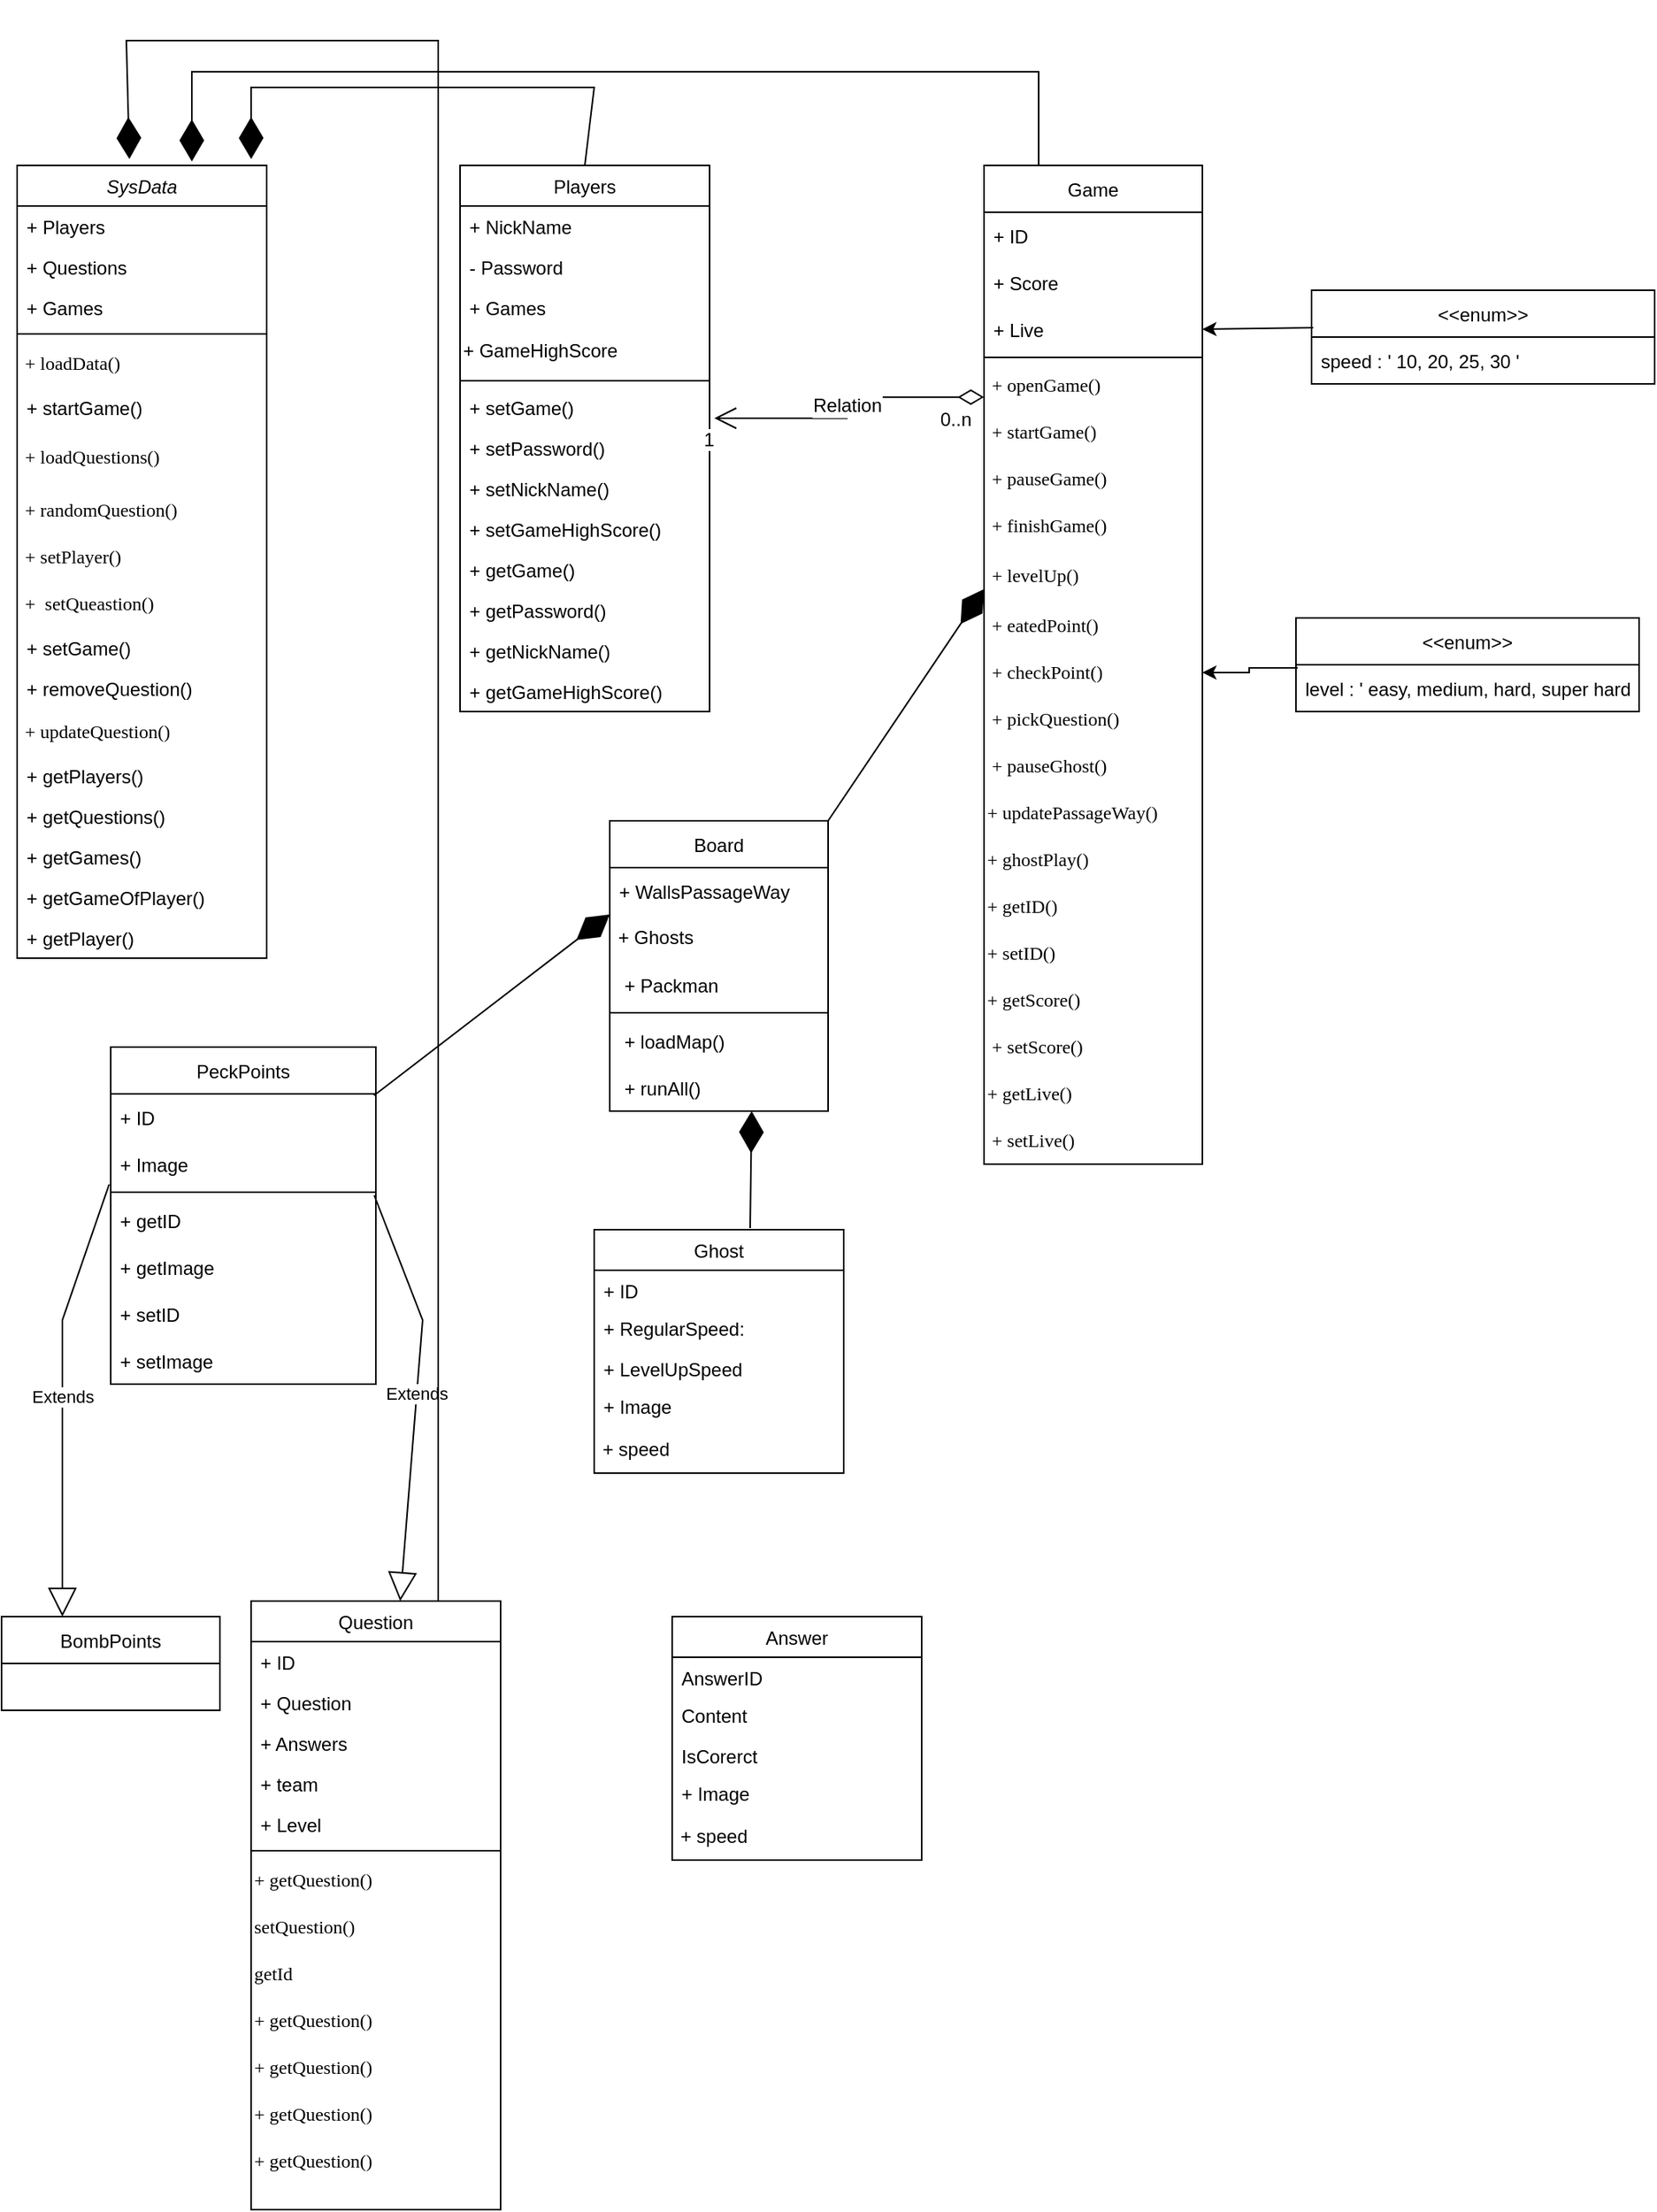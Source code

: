 <mxfile version="15.7.0" type="github">
  <diagram id="C5RBs43oDa-KdzZeNtuy" name="Page-1">
    <mxGraphModel dx="1615" dy="1707" grid="1" gridSize="10" guides="1" tooltips="1" connect="1" arrows="1" fold="1" page="1" pageScale="1" pageWidth="827" pageHeight="1169" math="0" shadow="0">
      <root>
        <mxCell id="WIyWlLk6GJQsqaUBKTNV-0" />
        <mxCell id="WIyWlLk6GJQsqaUBKTNV-1" parent="WIyWlLk6GJQsqaUBKTNV-0" />
        <mxCell id="zkfFHV4jXpPFQw0GAbJ--0" value="SysData" style="swimlane;fontStyle=2;align=center;verticalAlign=top;childLayout=stackLayout;horizontal=1;startSize=26;horizontalStack=0;resizeParent=1;resizeLast=0;collapsible=1;marginBottom=0;rounded=0;shadow=0;strokeWidth=1;" parent="WIyWlLk6GJQsqaUBKTNV-1" vertex="1">
          <mxGeometry x="-30" y="20" width="160" height="508" as="geometry">
            <mxRectangle x="230" y="140" width="160" height="26" as="alternateBounds" />
          </mxGeometry>
        </mxCell>
        <mxCell id="zkfFHV4jXpPFQw0GAbJ--1" value="+ Players" style="text;align=left;verticalAlign=top;spacingLeft=4;spacingRight=4;overflow=hidden;rotatable=0;points=[[0,0.5],[1,0.5]];portConstraint=eastwest;" parent="zkfFHV4jXpPFQw0GAbJ--0" vertex="1">
          <mxGeometry y="26" width="160" height="26" as="geometry" />
        </mxCell>
        <mxCell id="zkfFHV4jXpPFQw0GAbJ--2" value="+ Questions" style="text;align=left;verticalAlign=top;spacingLeft=4;spacingRight=4;overflow=hidden;rotatable=0;points=[[0,0.5],[1,0.5]];portConstraint=eastwest;rounded=0;shadow=0;html=0;" parent="zkfFHV4jXpPFQw0GAbJ--0" vertex="1">
          <mxGeometry y="52" width="160" height="26" as="geometry" />
        </mxCell>
        <mxCell id="zkfFHV4jXpPFQw0GAbJ--3" value="+ Games" style="text;align=left;verticalAlign=top;spacingLeft=4;spacingRight=4;overflow=hidden;rotatable=0;points=[[0,0.5],[1,0.5]];portConstraint=eastwest;rounded=0;shadow=0;html=0;" parent="zkfFHV4jXpPFQw0GAbJ--0" vertex="1">
          <mxGeometry y="78" width="160" height="26" as="geometry" />
        </mxCell>
        <mxCell id="zkfFHV4jXpPFQw0GAbJ--4" value="" style="line;html=1;strokeWidth=1;align=left;verticalAlign=middle;spacingTop=-1;spacingLeft=3;spacingRight=3;rotatable=0;labelPosition=right;points=[];portConstraint=eastwest;" parent="zkfFHV4jXpPFQw0GAbJ--0" vertex="1">
          <mxGeometry y="104" width="160" height="8" as="geometry" />
        </mxCell>
        <mxCell id="VODUsRYp1Ze5HDBZDZkg-0" value="&lt;div class=&quot;page&quot; title=&quot;Page 9&quot; style=&quot;font-size: 12px&quot;&gt;&lt;div class=&quot;section&quot; style=&quot;background-color: rgb(255 , 255 , 255) ; font-size: 12px&quot;&gt;&lt;div class=&quot;layoutArea&quot; style=&quot;font-size: 12px&quot;&gt;&lt;div class=&quot;column&quot; style=&quot;font-size: 12px&quot;&gt;&lt;p style=&quot;font-size: 12px&quot;&gt;&lt;span style=&quot;font-family: &amp;#34;arialmt&amp;#34; ; font-size: 12px&quot;&gt;&lt;font style=&quot;font-size: 12px&quot;&gt;&amp;nbsp;+ loadData()&lt;/font&gt;&lt;/span&gt;&lt;/p&gt;&lt;/div&gt;&lt;/div&gt;&lt;/div&gt;&lt;/div&gt;" style="text;html=1;strokeColor=none;fillColor=none;align=left;verticalAlign=middle;whiteSpace=wrap;rounded=0;fontSize=12;" parent="zkfFHV4jXpPFQw0GAbJ--0" vertex="1">
          <mxGeometry y="112" width="160" height="30" as="geometry" />
        </mxCell>
        <mxCell id="zkfFHV4jXpPFQw0GAbJ--5" value="+ startGame()" style="text;align=left;verticalAlign=top;spacingLeft=4;spacingRight=4;overflow=hidden;rotatable=0;points=[[0,0.5],[1,0.5]];portConstraint=eastwest;" parent="zkfFHV4jXpPFQw0GAbJ--0" vertex="1">
          <mxGeometry y="142" width="160" height="26" as="geometry" />
        </mxCell>
        <mxCell id="VODUsRYp1Ze5HDBZDZkg-4" value="&lt;div class=&quot;page&quot; title=&quot;Page 9&quot;&gt;&lt;div class=&quot;section&quot; style=&quot;background-color: rgb(255 , 255 , 255)&quot;&gt;&lt;div class=&quot;layoutArea&quot;&gt;&lt;div class=&quot;column&quot;&gt;&lt;p&gt;&lt;span style=&quot;font-family: &amp;#34;arialmt&amp;#34;&quot;&gt;&lt;font style=&quot;font-size: 12px&quot;&gt;&amp;nbsp;+ loadQuestions()&lt;/font&gt;&lt;/span&gt;&lt;/p&gt;&lt;/div&gt;&lt;/div&gt;&lt;/div&gt;&lt;/div&gt;" style="text;html=1;strokeColor=none;fillColor=none;align=left;verticalAlign=middle;whiteSpace=wrap;rounded=0;" parent="zkfFHV4jXpPFQw0GAbJ--0" vertex="1">
          <mxGeometry y="168" width="160" height="38" as="geometry" />
        </mxCell>
        <mxCell id="VODUsRYp1Ze5HDBZDZkg-9" value="&lt;div class=&quot;page&quot; title=&quot;Page 9&quot; style=&quot;font-size: 12px&quot;&gt;&lt;div class=&quot;section&quot; style=&quot;background-color: rgb(255 , 255 , 255) ; font-size: 12px&quot;&gt;&lt;div class=&quot;layoutArea&quot; style=&quot;font-size: 12px&quot;&gt;&lt;div class=&quot;column&quot; style=&quot;font-size: 12px&quot;&gt;&lt;div class=&quot;page&quot; title=&quot;Page 9&quot; style=&quot;font-size: 12px&quot;&gt;&lt;div class=&quot;section&quot; style=&quot;font-size: 12px&quot;&gt;&lt;div class=&quot;layoutArea&quot; style=&quot;font-size: 12px&quot;&gt;&lt;div class=&quot;column&quot; style=&quot;font-size: 12px&quot;&gt;&lt;p style=&quot;font-size: 12px&quot;&gt;&lt;span style=&quot;font-size: 12px ; font-family: &amp;#34;arialmt&amp;#34;&quot;&gt;&amp;nbsp;+ randomQuestion()&lt;/span&gt;&lt;/p&gt;&lt;/div&gt;&lt;/div&gt;&lt;/div&gt;&lt;/div&gt;&lt;/div&gt;&lt;/div&gt;&lt;/div&gt;&lt;/div&gt;" style="text;html=1;strokeColor=none;fillColor=none;align=left;verticalAlign=middle;whiteSpace=wrap;rounded=0;fontSize=12;" parent="zkfFHV4jXpPFQw0GAbJ--0" vertex="1">
          <mxGeometry y="206" width="160" height="30" as="geometry" />
        </mxCell>
        <mxCell id="VODUsRYp1Ze5HDBZDZkg-3" value="&lt;div class=&quot;page&quot; title=&quot;Page 9&quot; style=&quot;font-size: 12px&quot;&gt;&lt;div class=&quot;section&quot; style=&quot;background-color: rgb(255 , 255 , 255) ; font-size: 12px&quot;&gt;&lt;div class=&quot;layoutArea&quot; style=&quot;font-size: 12px&quot;&gt;&lt;div class=&quot;column&quot; style=&quot;font-size: 12px&quot;&gt;&lt;p style=&quot;font-size: 12px&quot;&gt;&lt;span style=&quot;font-size: 12px ; font-family: &amp;#34;arialmt&amp;#34;&quot;&gt;&amp;nbsp;+ setPlayer()&lt;/span&gt;&lt;/p&gt;&lt;/div&gt;&lt;/div&gt;&lt;/div&gt;&lt;/div&gt;" style="text;html=1;strokeColor=none;fillColor=none;align=left;verticalAlign=middle;whiteSpace=wrap;rounded=0;fontSize=12;" parent="zkfFHV4jXpPFQw0GAbJ--0" vertex="1">
          <mxGeometry y="236" width="160" height="30" as="geometry" />
        </mxCell>
        <mxCell id="VODUsRYp1Ze5HDBZDZkg-5" value="&lt;div class=&quot;page&quot; title=&quot;Page 9&quot; style=&quot;font-size: 12px&quot;&gt;&lt;div class=&quot;section&quot; style=&quot;background-color: rgb(255 , 255 , 255) ; font-size: 12px&quot;&gt;&lt;div class=&quot;layoutArea&quot; style=&quot;font-size: 12px&quot;&gt;&lt;div class=&quot;column&quot; style=&quot;font-size: 12px&quot;&gt;&lt;p style=&quot;font-size: 12px&quot;&gt;&lt;span style=&quot;font-size: 12px ; font-family: &amp;#34;arialmt&amp;#34;&quot;&gt;&amp;nbsp;+ &amp;nbsp;setQueastion()&lt;/span&gt;&lt;/p&gt;&lt;/div&gt;&lt;/div&gt;&lt;/div&gt;&lt;/div&gt;" style="text;html=1;strokeColor=none;fillColor=none;align=left;verticalAlign=middle;whiteSpace=wrap;rounded=0;fontSize=12;" parent="zkfFHV4jXpPFQw0GAbJ--0" vertex="1">
          <mxGeometry y="266" width="160" height="30" as="geometry" />
        </mxCell>
        <mxCell id="VODUsRYp1Ze5HDBZDZkg-91" value="+ setGame()" style="text;align=left;verticalAlign=top;spacingLeft=4;spacingRight=4;overflow=hidden;rotatable=0;points=[[0,0.5],[1,0.5]];portConstraint=eastwest;" parent="zkfFHV4jXpPFQw0GAbJ--0" vertex="1">
          <mxGeometry y="296" width="160" height="26" as="geometry" />
        </mxCell>
        <mxCell id="VODUsRYp1Ze5HDBZDZkg-6" value="+ removeQuestion()" style="text;align=left;verticalAlign=top;spacingLeft=4;spacingRight=4;overflow=hidden;rotatable=0;points=[[0,0.5],[1,0.5]];portConstraint=eastwest;" parent="zkfFHV4jXpPFQw0GAbJ--0" vertex="1">
          <mxGeometry y="322" width="160" height="26" as="geometry" />
        </mxCell>
        <mxCell id="VODUsRYp1Ze5HDBZDZkg-7" value="&lt;div class=&quot;page&quot; title=&quot;Page 9&quot; style=&quot;font-size: 12px&quot;&gt;&lt;div class=&quot;section&quot; style=&quot;background-color: rgb(255 , 255 , 255) ; font-size: 12px&quot;&gt;&lt;div class=&quot;layoutArea&quot; style=&quot;font-size: 12px&quot;&gt;&lt;div class=&quot;column&quot; style=&quot;font-size: 12px&quot;&gt;&lt;p style=&quot;font-size: 12px&quot;&gt;&lt;span style=&quot;font-size: 12px ; font-family: &amp;#34;arialmt&amp;#34;&quot;&gt;&amp;nbsp;+ updateQuestion()&lt;/span&gt;&lt;/p&gt;&lt;/div&gt;&lt;/div&gt;&lt;/div&gt;&lt;/div&gt;" style="text;html=1;strokeColor=none;fillColor=none;align=left;verticalAlign=middle;whiteSpace=wrap;rounded=0;fontSize=12;" parent="zkfFHV4jXpPFQw0GAbJ--0" vertex="1">
          <mxGeometry y="348" width="160" height="30" as="geometry" />
        </mxCell>
        <mxCell id="VODUsRYp1Ze5HDBZDZkg-10" value="+ getPlayers()" style="text;align=left;verticalAlign=top;spacingLeft=4;spacingRight=4;overflow=hidden;rotatable=0;points=[[0,0.5],[1,0.5]];portConstraint=eastwest;" parent="zkfFHV4jXpPFQw0GAbJ--0" vertex="1">
          <mxGeometry y="378" width="160" height="26" as="geometry" />
        </mxCell>
        <mxCell id="VODUsRYp1Ze5HDBZDZkg-82" value="+ getQuestions()" style="text;align=left;verticalAlign=top;spacingLeft=4;spacingRight=4;overflow=hidden;rotatable=0;points=[[0,0.5],[1,0.5]];portConstraint=eastwest;" parent="zkfFHV4jXpPFQw0GAbJ--0" vertex="1">
          <mxGeometry y="404" width="160" height="26" as="geometry" />
        </mxCell>
        <mxCell id="VODUsRYp1Ze5HDBZDZkg-83" value="+ getGames()" style="text;align=left;verticalAlign=top;spacingLeft=4;spacingRight=4;overflow=hidden;rotatable=0;points=[[0,0.5],[1,0.5]];portConstraint=eastwest;" parent="zkfFHV4jXpPFQw0GAbJ--0" vertex="1">
          <mxGeometry y="430" width="160" height="26" as="geometry" />
        </mxCell>
        <mxCell id="VODUsRYp1Ze5HDBZDZkg-84" value="+ getGameOfPlayer()" style="text;align=left;verticalAlign=top;spacingLeft=4;spacingRight=4;overflow=hidden;rotatable=0;points=[[0,0.5],[1,0.5]];portConstraint=eastwest;" parent="zkfFHV4jXpPFQw0GAbJ--0" vertex="1">
          <mxGeometry y="456" width="160" height="26" as="geometry" />
        </mxCell>
        <mxCell id="VODUsRYp1Ze5HDBZDZkg-85" value="+ getPlayer()" style="text;align=left;verticalAlign=top;spacingLeft=4;spacingRight=4;overflow=hidden;rotatable=0;points=[[0,0.5],[1,0.5]];portConstraint=eastwest;" parent="zkfFHV4jXpPFQw0GAbJ--0" vertex="1">
          <mxGeometry y="482" width="160" height="26" as="geometry" />
        </mxCell>
        <mxCell id="zkfFHV4jXpPFQw0GAbJ--6" value="Question" style="swimlane;fontStyle=0;align=center;verticalAlign=top;childLayout=stackLayout;horizontal=1;startSize=26;horizontalStack=0;resizeParent=1;resizeLast=0;collapsible=1;marginBottom=0;rounded=0;shadow=0;strokeWidth=1;" parent="WIyWlLk6GJQsqaUBKTNV-1" vertex="1">
          <mxGeometry x="120" y="940" width="160" height="390" as="geometry">
            <mxRectangle x="130" y="380" width="160" height="26" as="alternateBounds" />
          </mxGeometry>
        </mxCell>
        <mxCell id="zkfFHV4jXpPFQw0GAbJ--8" value="+ ID" style="text;align=left;verticalAlign=top;spacingLeft=4;spacingRight=4;overflow=hidden;rotatable=0;points=[[0,0.5],[1,0.5]];portConstraint=eastwest;rounded=0;shadow=0;html=0;" parent="zkfFHV4jXpPFQw0GAbJ--6" vertex="1">
          <mxGeometry y="26" width="160" height="26" as="geometry" />
        </mxCell>
        <mxCell id="zkfFHV4jXpPFQw0GAbJ--7" value="+ Question" style="text;align=left;verticalAlign=top;spacingLeft=4;spacingRight=4;overflow=hidden;rotatable=0;points=[[0,0.5],[1,0.5]];portConstraint=eastwest;" parent="zkfFHV4jXpPFQw0GAbJ--6" vertex="1">
          <mxGeometry y="52" width="160" height="26" as="geometry" />
        </mxCell>
        <mxCell id="zkfFHV4jXpPFQw0GAbJ--11" value="+ Answers" style="text;align=left;verticalAlign=top;spacingLeft=4;spacingRight=4;overflow=hidden;rotatable=0;points=[[0,0.5],[1,0.5]];portConstraint=eastwest;" parent="zkfFHV4jXpPFQw0GAbJ--6" vertex="1">
          <mxGeometry y="78" width="160" height="26" as="geometry" />
        </mxCell>
        <mxCell id="yRffIPO9iFbYWr8JUtRW-6" value="+ team" style="text;align=left;verticalAlign=top;spacingLeft=4;spacingRight=4;overflow=hidden;rotatable=0;points=[[0,0.5],[1,0.5]];portConstraint=eastwest;" vertex="1" parent="zkfFHV4jXpPFQw0GAbJ--6">
          <mxGeometry y="104" width="160" height="26" as="geometry" />
        </mxCell>
        <mxCell id="VODUsRYp1Ze5HDBZDZkg-20" value="+ Level" style="text;align=left;verticalAlign=top;spacingLeft=4;spacingRight=4;overflow=hidden;rotatable=0;points=[[0,0.5],[1,0.5]];portConstraint=eastwest;" parent="zkfFHV4jXpPFQw0GAbJ--6" vertex="1">
          <mxGeometry y="130" width="160" height="26" as="geometry" />
        </mxCell>
        <mxCell id="zkfFHV4jXpPFQw0GAbJ--9" value="" style="line;html=1;strokeWidth=1;align=left;verticalAlign=middle;spacingTop=-1;spacingLeft=3;spacingRight=3;rotatable=0;labelPosition=right;points=[];portConstraint=eastwest;" parent="zkfFHV4jXpPFQw0GAbJ--6" vertex="1">
          <mxGeometry y="156" width="160" height="8" as="geometry" />
        </mxCell>
        <mxCell id="VODUsRYp1Ze5HDBZDZkg-21" value="&lt;div class=&quot;page&quot; title=&quot;Page 10&quot; style=&quot;font-size: 12px&quot;&gt;&lt;div class=&quot;section&quot; style=&quot;background-color: rgb(255 , 255 , 255) ; font-size: 12px&quot;&gt;&lt;div class=&quot;layoutArea&quot; style=&quot;font-size: 12px&quot;&gt;&lt;div class=&quot;column&quot; style=&quot;font-size: 12px&quot;&gt;&lt;p style=&quot;font-size: 12px&quot;&gt;&lt;span style=&quot;font-size: 12px ; font-family: &amp;#34;arialmt&amp;#34;&quot;&gt;+&amp;nbsp;&lt;/span&gt;&lt;span style=&quot;font-family: &amp;#34;menlo&amp;#34;&quot;&gt;getQuestion&lt;/span&gt;&lt;span style=&quot;font-family: &amp;#34;arialmt&amp;#34;&quot;&gt;()&lt;/span&gt;&lt;/p&gt;&lt;/div&gt;&lt;/div&gt;&lt;/div&gt;&lt;/div&gt;" style="text;html=1;strokeColor=none;fillColor=none;align=left;verticalAlign=middle;whiteSpace=wrap;rounded=0;fontSize=12;" parent="zkfFHV4jXpPFQw0GAbJ--6" vertex="1">
          <mxGeometry y="164" width="160" height="30" as="geometry" />
        </mxCell>
        <mxCell id="yRffIPO9iFbYWr8JUtRW-7" value="&lt;div class=&quot;page&quot; title=&quot;Page 10&quot; style=&quot;font-size: 12px&quot;&gt;&lt;div class=&quot;section&quot; style=&quot;background-color: rgb(255 , 255 , 255) ; font-size: 12px&quot;&gt;&lt;div class=&quot;layoutArea&quot; style=&quot;font-size: 12px&quot;&gt;&lt;div class=&quot;column&quot; style=&quot;font-size: 12px&quot;&gt;&lt;p style=&quot;margin: 0px ; font-stretch: normal ; line-height: normal ; font-family: &amp;#34;menlo&amp;#34;&quot;&gt;setQuestion()&lt;/p&gt;&lt;/div&gt;&lt;/div&gt;&lt;/div&gt;&lt;/div&gt;" style="text;html=1;strokeColor=none;fillColor=none;align=left;verticalAlign=middle;whiteSpace=wrap;rounded=0;fontSize=12;" vertex="1" parent="zkfFHV4jXpPFQw0GAbJ--6">
          <mxGeometry y="194" width="160" height="30" as="geometry" />
        </mxCell>
        <mxCell id="yRffIPO9iFbYWr8JUtRW-8" value="&lt;div class=&quot;page&quot; title=&quot;Page 10&quot; style=&quot;font-size: 12px&quot;&gt;&lt;div class=&quot;section&quot; style=&quot;background-color: rgb(255 , 255 , 255) ; font-size: 12px&quot;&gt;&lt;div class=&quot;layoutArea&quot; style=&quot;font-size: 12px&quot;&gt;&lt;div class=&quot;column&quot; style=&quot;font-size: 12px&quot;&gt;&lt;p style=&quot;margin: 0px ; font-stretch: normal ; line-height: normal ; font-family: &amp;#34;menlo&amp;#34;&quot;&gt;getId&lt;/p&gt;&lt;/div&gt;&lt;/div&gt;&lt;/div&gt;&lt;/div&gt;" style="text;html=1;strokeColor=none;fillColor=none;align=left;verticalAlign=middle;whiteSpace=wrap;rounded=0;fontSize=12;" vertex="1" parent="zkfFHV4jXpPFQw0GAbJ--6">
          <mxGeometry y="224" width="160" height="30" as="geometry" />
        </mxCell>
        <mxCell id="yRffIPO9iFbYWr8JUtRW-9" value="&lt;div class=&quot;page&quot; title=&quot;Page 10&quot; style=&quot;font-size: 12px&quot;&gt;&lt;div class=&quot;section&quot; style=&quot;background-color: rgb(255 , 255 , 255) ; font-size: 12px&quot;&gt;&lt;div class=&quot;layoutArea&quot; style=&quot;font-size: 12px&quot;&gt;&lt;div class=&quot;column&quot; style=&quot;font-size: 12px&quot;&gt;&lt;p style=&quot;font-size: 12px&quot;&gt;&lt;span style=&quot;font-size: 12px ; font-family: &amp;#34;arialmt&amp;#34;&quot;&gt;+&amp;nbsp;&lt;/span&gt;&lt;span style=&quot;font-family: &amp;#34;menlo&amp;#34;&quot;&gt;getQuestion&lt;/span&gt;&lt;span style=&quot;font-family: &amp;#34;arialmt&amp;#34;&quot;&gt;()&lt;/span&gt;&lt;/p&gt;&lt;/div&gt;&lt;/div&gt;&lt;/div&gt;&lt;/div&gt;" style="text;html=1;strokeColor=none;fillColor=none;align=left;verticalAlign=middle;whiteSpace=wrap;rounded=0;fontSize=12;" vertex="1" parent="zkfFHV4jXpPFQw0GAbJ--6">
          <mxGeometry y="254" width="160" height="30" as="geometry" />
        </mxCell>
        <mxCell id="yRffIPO9iFbYWr8JUtRW-10" value="&lt;div class=&quot;page&quot; title=&quot;Page 10&quot; style=&quot;font-size: 12px&quot;&gt;&lt;div class=&quot;section&quot; style=&quot;background-color: rgb(255 , 255 , 255) ; font-size: 12px&quot;&gt;&lt;div class=&quot;layoutArea&quot; style=&quot;font-size: 12px&quot;&gt;&lt;div class=&quot;column&quot; style=&quot;font-size: 12px&quot;&gt;&lt;p style=&quot;font-size: 12px&quot;&gt;&lt;span style=&quot;font-size: 12px ; font-family: &amp;#34;arialmt&amp;#34;&quot;&gt;+&amp;nbsp;&lt;/span&gt;&lt;span style=&quot;font-family: &amp;#34;menlo&amp;#34;&quot;&gt;getQuestion&lt;/span&gt;&lt;span style=&quot;font-family: &amp;#34;arialmt&amp;#34;&quot;&gt;()&lt;/span&gt;&lt;/p&gt;&lt;/div&gt;&lt;/div&gt;&lt;/div&gt;&lt;/div&gt;" style="text;html=1;strokeColor=none;fillColor=none;align=left;verticalAlign=middle;whiteSpace=wrap;rounded=0;fontSize=12;" vertex="1" parent="zkfFHV4jXpPFQw0GAbJ--6">
          <mxGeometry y="284" width="160" height="30" as="geometry" />
        </mxCell>
        <mxCell id="yRffIPO9iFbYWr8JUtRW-11" value="&lt;div class=&quot;page&quot; title=&quot;Page 10&quot; style=&quot;font-size: 12px&quot;&gt;&lt;div class=&quot;section&quot; style=&quot;background-color: rgb(255 , 255 , 255) ; font-size: 12px&quot;&gt;&lt;div class=&quot;layoutArea&quot; style=&quot;font-size: 12px&quot;&gt;&lt;div class=&quot;column&quot; style=&quot;font-size: 12px&quot;&gt;&lt;p style=&quot;font-size: 12px&quot;&gt;&lt;span style=&quot;font-size: 12px ; font-family: &amp;#34;arialmt&amp;#34;&quot;&gt;+&amp;nbsp;&lt;/span&gt;&lt;span style=&quot;font-family: &amp;#34;menlo&amp;#34;&quot;&gt;getQuestion&lt;/span&gt;&lt;span style=&quot;font-family: &amp;#34;arialmt&amp;#34;&quot;&gt;()&lt;/span&gt;&lt;/p&gt;&lt;/div&gt;&lt;/div&gt;&lt;/div&gt;&lt;/div&gt;" style="text;html=1;strokeColor=none;fillColor=none;align=left;verticalAlign=middle;whiteSpace=wrap;rounded=0;fontSize=12;" vertex="1" parent="zkfFHV4jXpPFQw0GAbJ--6">
          <mxGeometry y="314" width="160" height="30" as="geometry" />
        </mxCell>
        <mxCell id="yRffIPO9iFbYWr8JUtRW-12" value="&lt;div class=&quot;page&quot; title=&quot;Page 10&quot; style=&quot;font-size: 12px&quot;&gt;&lt;div class=&quot;section&quot; style=&quot;background-color: rgb(255 , 255 , 255) ; font-size: 12px&quot;&gt;&lt;div class=&quot;layoutArea&quot; style=&quot;font-size: 12px&quot;&gt;&lt;div class=&quot;column&quot; style=&quot;font-size: 12px&quot;&gt;&lt;p style=&quot;font-size: 12px&quot;&gt;&lt;span style=&quot;font-size: 12px ; font-family: &amp;#34;arialmt&amp;#34;&quot;&gt;+&amp;nbsp;&lt;/span&gt;&lt;span style=&quot;font-family: &amp;#34;menlo&amp;#34;&quot;&gt;getQuestion&lt;/span&gt;&lt;span style=&quot;font-family: &amp;#34;arialmt&amp;#34;&quot;&gt;()&lt;/span&gt;&lt;/p&gt;&lt;/div&gt;&lt;/div&gt;&lt;/div&gt;&lt;/div&gt;" style="text;html=1;strokeColor=none;fillColor=none;align=left;verticalAlign=middle;whiteSpace=wrap;rounded=0;fontSize=12;" vertex="1" parent="zkfFHV4jXpPFQw0GAbJ--6">
          <mxGeometry y="344" width="160" height="30" as="geometry" />
        </mxCell>
        <mxCell id="zkfFHV4jXpPFQw0GAbJ--13" value="Ghost" style="swimlane;fontStyle=0;align=center;verticalAlign=top;childLayout=stackLayout;horizontal=1;startSize=26;horizontalStack=0;resizeParent=1;resizeLast=0;collapsible=1;marginBottom=0;rounded=0;shadow=0;strokeWidth=1;" parent="WIyWlLk6GJQsqaUBKTNV-1" vertex="1">
          <mxGeometry x="340" y="702" width="160" height="156" as="geometry">
            <mxRectangle x="340" y="380" width="170" height="26" as="alternateBounds" />
          </mxGeometry>
        </mxCell>
        <mxCell id="zkfFHV4jXpPFQw0GAbJ--14" value="+ ID" style="text;align=left;verticalAlign=top;spacingLeft=4;spacingRight=4;overflow=hidden;rotatable=0;points=[[0,0.5],[1,0.5]];portConstraint=eastwest;fontSize=12;" parent="zkfFHV4jXpPFQw0GAbJ--13" vertex="1">
          <mxGeometry y="26" width="160" height="24" as="geometry" />
        </mxCell>
        <mxCell id="VODUsRYp1Ze5HDBZDZkg-14" value="+ RegularSpeed:" style="text;align=left;verticalAlign=top;spacingLeft=4;spacingRight=4;overflow=hidden;rotatable=0;points=[[0,0.5],[1,0.5]];portConstraint=eastwest;fontSize=12;" parent="zkfFHV4jXpPFQw0GAbJ--13" vertex="1">
          <mxGeometry y="50" width="160" height="26" as="geometry" />
        </mxCell>
        <mxCell id="VODUsRYp1Ze5HDBZDZkg-15" value="+ LevelUpSpeed" style="text;align=left;verticalAlign=top;spacingLeft=4;spacingRight=4;overflow=hidden;rotatable=0;points=[[0,0.5],[1,0.5]];portConstraint=eastwest;fontSize=12;" parent="zkfFHV4jXpPFQw0GAbJ--13" vertex="1">
          <mxGeometry y="76" width="160" height="24" as="geometry" />
        </mxCell>
        <mxCell id="VODUsRYp1Ze5HDBZDZkg-16" value="+ Image" style="text;align=left;verticalAlign=top;spacingLeft=4;spacingRight=4;overflow=hidden;rotatable=0;points=[[0,0.5],[1,0.5]];portConstraint=eastwest;fontSize=12;" parent="zkfFHV4jXpPFQw0GAbJ--13" vertex="1">
          <mxGeometry y="100" width="160" height="26" as="geometry" />
        </mxCell>
        <mxCell id="VODUsRYp1Ze5HDBZDZkg-66" value="&amp;nbsp;+ speed" style="text;html=1;strokeColor=none;fillColor=none;align=left;verticalAlign=middle;whiteSpace=wrap;rounded=0;fontSize=12;" parent="zkfFHV4jXpPFQw0GAbJ--13" vertex="1">
          <mxGeometry y="126" width="160" height="30" as="geometry" />
        </mxCell>
        <mxCell id="zkfFHV4jXpPFQw0GAbJ--17" value="Players" style="swimlane;fontStyle=0;align=center;verticalAlign=top;childLayout=stackLayout;horizontal=1;startSize=26;horizontalStack=0;resizeParent=1;resizeLast=0;collapsible=1;marginBottom=0;rounded=0;shadow=0;strokeWidth=1;" parent="WIyWlLk6GJQsqaUBKTNV-1" vertex="1">
          <mxGeometry x="254" y="20" width="160" height="350" as="geometry">
            <mxRectangle x="550" y="140" width="160" height="26" as="alternateBounds" />
          </mxGeometry>
        </mxCell>
        <mxCell id="zkfFHV4jXpPFQw0GAbJ--18" value="+ NickName" style="text;align=left;verticalAlign=top;spacingLeft=4;spacingRight=4;overflow=hidden;rotatable=0;points=[[0,0.5],[1,0.5]];portConstraint=eastwest;" parent="zkfFHV4jXpPFQw0GAbJ--17" vertex="1">
          <mxGeometry y="26" width="160" height="26" as="geometry" />
        </mxCell>
        <mxCell id="VODUsRYp1Ze5HDBZDZkg-11" value="- Password" style="text;align=left;verticalAlign=top;spacingLeft=4;spacingRight=4;overflow=hidden;rotatable=0;points=[[0,0.5],[1,0.5]];portConstraint=eastwest;rounded=0;shadow=0;html=0;" parent="zkfFHV4jXpPFQw0GAbJ--17" vertex="1">
          <mxGeometry y="52" width="160" height="26" as="geometry" />
        </mxCell>
        <mxCell id="zkfFHV4jXpPFQw0GAbJ--19" value="+ Games" style="text;align=left;verticalAlign=top;spacingLeft=4;spacingRight=4;overflow=hidden;rotatable=0;points=[[0,0.5],[1,0.5]];portConstraint=eastwest;rounded=0;shadow=0;html=0;" parent="zkfFHV4jXpPFQw0GAbJ--17" vertex="1">
          <mxGeometry y="78" width="160" height="26" as="geometry" />
        </mxCell>
        <mxCell id="VODUsRYp1Ze5HDBZDZkg-13" value="+ GameHighScore" style="text;html=1;strokeColor=none;fillColor=none;align=left;verticalAlign=middle;whiteSpace=wrap;rounded=0;" parent="zkfFHV4jXpPFQw0GAbJ--17" vertex="1">
          <mxGeometry y="104" width="160" height="30" as="geometry" />
        </mxCell>
        <mxCell id="zkfFHV4jXpPFQw0GAbJ--23" value="" style="line;html=1;strokeWidth=1;align=left;verticalAlign=middle;spacingTop=-1;spacingLeft=3;spacingRight=3;rotatable=0;labelPosition=right;points=[];portConstraint=eastwest;" parent="zkfFHV4jXpPFQw0GAbJ--17" vertex="1">
          <mxGeometry y="134" width="160" height="8" as="geometry" />
        </mxCell>
        <mxCell id="zkfFHV4jXpPFQw0GAbJ--25" value="+ setGame()" style="text;align=left;verticalAlign=top;spacingLeft=4;spacingRight=4;overflow=hidden;rotatable=0;points=[[0,0.5],[1,0.5]];portConstraint=eastwest;" parent="zkfFHV4jXpPFQw0GAbJ--17" vertex="1">
          <mxGeometry y="142" width="160" height="26" as="geometry" />
        </mxCell>
        <mxCell id="VODUsRYp1Ze5HDBZDZkg-97" value="+ setPassword()" style="text;align=left;verticalAlign=top;spacingLeft=4;spacingRight=4;overflow=hidden;rotatable=0;points=[[0,0.5],[1,0.5]];portConstraint=eastwest;" parent="zkfFHV4jXpPFQw0GAbJ--17" vertex="1">
          <mxGeometry y="168" width="160" height="26" as="geometry" />
        </mxCell>
        <mxCell id="VODUsRYp1Ze5HDBZDZkg-98" value="+ setNickName()" style="text;align=left;verticalAlign=top;spacingLeft=4;spacingRight=4;overflow=hidden;rotatable=0;points=[[0,0.5],[1,0.5]];portConstraint=eastwest;" parent="zkfFHV4jXpPFQw0GAbJ--17" vertex="1">
          <mxGeometry y="194" width="160" height="26" as="geometry" />
        </mxCell>
        <mxCell id="VODUsRYp1Ze5HDBZDZkg-99" value="+ setGameHighScore()" style="text;align=left;verticalAlign=top;spacingLeft=4;spacingRight=4;overflow=hidden;rotatable=0;points=[[0,0.5],[1,0.5]];portConstraint=eastwest;" parent="zkfFHV4jXpPFQw0GAbJ--17" vertex="1">
          <mxGeometry y="220" width="160" height="26" as="geometry" />
        </mxCell>
        <mxCell id="VODUsRYp1Ze5HDBZDZkg-100" value="+ getGame()" style="text;align=left;verticalAlign=top;spacingLeft=4;spacingRight=4;overflow=hidden;rotatable=0;points=[[0,0.5],[1,0.5]];portConstraint=eastwest;" parent="zkfFHV4jXpPFQw0GAbJ--17" vertex="1">
          <mxGeometry y="246" width="160" height="26" as="geometry" />
        </mxCell>
        <mxCell id="VODUsRYp1Ze5HDBZDZkg-101" value="+ getPassword()" style="text;align=left;verticalAlign=top;spacingLeft=4;spacingRight=4;overflow=hidden;rotatable=0;points=[[0,0.5],[1,0.5]];portConstraint=eastwest;" parent="zkfFHV4jXpPFQw0GAbJ--17" vertex="1">
          <mxGeometry y="272" width="160" height="26" as="geometry" />
        </mxCell>
        <mxCell id="VODUsRYp1Ze5HDBZDZkg-102" value="+ getNickName()" style="text;align=left;verticalAlign=top;spacingLeft=4;spacingRight=4;overflow=hidden;rotatable=0;points=[[0,0.5],[1,0.5]];portConstraint=eastwest;" parent="zkfFHV4jXpPFQw0GAbJ--17" vertex="1">
          <mxGeometry y="298" width="160" height="26" as="geometry" />
        </mxCell>
        <mxCell id="VODUsRYp1Ze5HDBZDZkg-103" value="+ getGameHighScore()" style="text;align=left;verticalAlign=top;spacingLeft=4;spacingRight=4;overflow=hidden;rotatable=0;points=[[0,0.5],[1,0.5]];portConstraint=eastwest;" parent="zkfFHV4jXpPFQw0GAbJ--17" vertex="1">
          <mxGeometry y="324" width="160" height="26" as="geometry" />
        </mxCell>
        <mxCell id="VODUsRYp1Ze5HDBZDZkg-22" value="Game" style="swimlane;fontStyle=0;childLayout=stackLayout;horizontal=1;startSize=30;horizontalStack=0;resizeParent=1;resizeParentMax=0;resizeLast=0;collapsible=1;marginBottom=0;" parent="WIyWlLk6GJQsqaUBKTNV-1" vertex="1">
          <mxGeometry x="590" y="20" width="140" height="640" as="geometry" />
        </mxCell>
        <mxCell id="VODUsRYp1Ze5HDBZDZkg-23" value="+ ID" style="text;strokeColor=none;fillColor=none;align=left;verticalAlign=middle;spacingLeft=4;spacingRight=4;overflow=hidden;points=[[0,0.5],[1,0.5]];portConstraint=eastwest;rotatable=0;" parent="VODUsRYp1Ze5HDBZDZkg-22" vertex="1">
          <mxGeometry y="30" width="140" height="30" as="geometry" />
        </mxCell>
        <mxCell id="VODUsRYp1Ze5HDBZDZkg-26" value="+ Score" style="text;strokeColor=none;fillColor=none;align=left;verticalAlign=middle;spacingLeft=4;spacingRight=4;overflow=hidden;points=[[0,0.5],[1,0.5]];portConstraint=eastwest;rotatable=0;" parent="VODUsRYp1Ze5HDBZDZkg-22" vertex="1">
          <mxGeometry y="60" width="140" height="30" as="geometry" />
        </mxCell>
        <mxCell id="VODUsRYp1Ze5HDBZDZkg-27" value="+ Live" style="text;strokeColor=none;fillColor=none;align=left;verticalAlign=middle;spacingLeft=4;spacingRight=4;overflow=hidden;points=[[0,0.5],[1,0.5]];portConstraint=eastwest;rotatable=0;" parent="VODUsRYp1Ze5HDBZDZkg-22" vertex="1">
          <mxGeometry y="90" width="140" height="30" as="geometry" />
        </mxCell>
        <mxCell id="zkfFHV4jXpPFQw0GAbJ--15" value="" style="line;html=1;strokeWidth=1;align=left;verticalAlign=middle;spacingTop=-1;spacingLeft=3;spacingRight=3;rotatable=0;labelPosition=right;points=[];portConstraint=eastwest;" parent="VODUsRYp1Ze5HDBZDZkg-22" vertex="1">
          <mxGeometry y="120" width="140" height="6" as="geometry" />
        </mxCell>
        <mxCell id="VODUsRYp1Ze5HDBZDZkg-30" value="&lt;div class=&quot;page&quot; title=&quot;Page 11&quot;&gt;&lt;div class=&quot;section&quot; style=&quot;background-color: rgb(255 , 255 , 255)&quot;&gt;&lt;div class=&quot;layoutArea&quot;&gt;&lt;div class=&quot;column&quot;&gt;&lt;p&gt;&lt;span style=&quot;font-family: &amp;#34;arialmt&amp;#34;&quot;&gt;&amp;nbsp;+ openGame()&lt;/span&gt;&lt;/p&gt;&lt;/div&gt;&lt;/div&gt;&lt;/div&gt;&lt;/div&gt;" style="text;html=1;strokeColor=none;fillColor=none;align=left;verticalAlign=middle;whiteSpace=wrap;rounded=0;" parent="VODUsRYp1Ze5HDBZDZkg-22" vertex="1">
          <mxGeometry y="126" width="140" height="30" as="geometry" />
        </mxCell>
        <mxCell id="VODUsRYp1Ze5HDBZDZkg-31" value="&lt;div class=&quot;page&quot; title=&quot;Page 11&quot;&gt;&lt;div class=&quot;section&quot; style=&quot;background-color: rgb(255 , 255 , 255)&quot;&gt;&lt;div class=&quot;layoutArea&quot;&gt;&lt;div class=&quot;column&quot;&gt;&lt;div class=&quot;page&quot; title=&quot;Page 11&quot;&gt;&lt;div class=&quot;section&quot;&gt;&lt;div class=&quot;layoutArea&quot;&gt;&lt;div class=&quot;column&quot;&gt;&lt;p&gt;&lt;span style=&quot;font-family: &amp;#34;arialmt&amp;#34;&quot;&gt;&lt;font style=&quot;font-size: 12px&quot;&gt;&amp;nbsp;+ startGame()&lt;/font&gt;&lt;/span&gt;&lt;/p&gt;&lt;/div&gt;&lt;/div&gt;&lt;/div&gt;&lt;/div&gt;&lt;/div&gt;&lt;/div&gt;&lt;/div&gt;&lt;/div&gt;" style="text;html=1;strokeColor=none;fillColor=none;align=left;verticalAlign=middle;whiteSpace=wrap;rounded=0;" parent="VODUsRYp1Ze5HDBZDZkg-22" vertex="1">
          <mxGeometry y="156" width="140" height="30" as="geometry" />
        </mxCell>
        <mxCell id="VODUsRYp1Ze5HDBZDZkg-32" value="&lt;div class=&quot;page&quot; title=&quot;Page 11&quot; style=&quot;font-size: 12px&quot;&gt;&lt;div class=&quot;section&quot; style=&quot;background-color: rgb(255 , 255 , 255) ; font-size: 12px&quot;&gt;&lt;div class=&quot;layoutArea&quot; style=&quot;font-size: 12px&quot;&gt;&lt;div class=&quot;column&quot; style=&quot;font-size: 12px&quot;&gt;&lt;div class=&quot;page&quot; title=&quot;Page 11&quot; style=&quot;font-size: 12px&quot;&gt;&lt;div class=&quot;section&quot; style=&quot;font-size: 12px&quot;&gt;&lt;div class=&quot;layoutArea&quot; style=&quot;font-size: 12px&quot;&gt;&lt;div class=&quot;column&quot; style=&quot;font-size: 12px&quot;&gt;&lt;p style=&quot;font-size: 12px&quot;&gt;&lt;span style=&quot;font-size: 12px ; font-family: &amp;#34;arialmt&amp;#34;&quot;&gt;&amp;nbsp;+ pauseGame()&lt;/span&gt;&lt;/p&gt;&lt;/div&gt;&lt;/div&gt;&lt;/div&gt;&lt;/div&gt;&lt;/div&gt;&lt;/div&gt;&lt;/div&gt;&lt;/div&gt;" style="text;html=1;strokeColor=none;fillColor=none;align=left;verticalAlign=middle;whiteSpace=wrap;rounded=0;fontSize=12;" parent="VODUsRYp1Ze5HDBZDZkg-22" vertex="1">
          <mxGeometry y="186" width="140" height="30" as="geometry" />
        </mxCell>
        <mxCell id="VODUsRYp1Ze5HDBZDZkg-33" value="&lt;div class=&quot;page&quot; title=&quot;Page 11&quot;&gt;&lt;div class=&quot;section&quot; style=&quot;background-color: rgb(255 , 255 , 255)&quot;&gt;&lt;div class=&quot;layoutArea&quot;&gt;&lt;div class=&quot;column&quot;&gt;&lt;div class=&quot;page&quot; title=&quot;Page 11&quot;&gt;&lt;div class=&quot;section&quot;&gt;&lt;div class=&quot;layoutArea&quot;&gt;&lt;div class=&quot;column&quot;&gt;&lt;p&gt;&lt;span style=&quot;font-family: &amp;#34;arialmt&amp;#34;&quot;&gt;&amp;nbsp;+ finishGame()&lt;/span&gt;&lt;/p&gt;&lt;/div&gt;&lt;/div&gt;&lt;/div&gt;&lt;/div&gt;&lt;/div&gt;&lt;/div&gt;&lt;/div&gt;&lt;/div&gt;" style="text;html=1;strokeColor=none;fillColor=none;align=left;verticalAlign=middle;whiteSpace=wrap;rounded=0;" parent="VODUsRYp1Ze5HDBZDZkg-22" vertex="1">
          <mxGeometry y="216" width="140" height="30" as="geometry" />
        </mxCell>
        <mxCell id="VODUsRYp1Ze5HDBZDZkg-34" value="&lt;div class=&quot;page&quot; title=&quot;Page 11&quot; style=&quot;font-size: 12px&quot;&gt;&lt;div class=&quot;section&quot; style=&quot;background-color: rgb(255 , 255 , 255) ; font-size: 12px&quot;&gt;&lt;div class=&quot;layoutArea&quot; style=&quot;font-size: 12px&quot;&gt;&lt;div class=&quot;column&quot; style=&quot;font-size: 12px&quot;&gt;&lt;div class=&quot;page&quot; title=&quot;Page 11&quot; style=&quot;font-size: 12px&quot;&gt;&lt;div class=&quot;section&quot; style=&quot;font-size: 12px&quot;&gt;&lt;div class=&quot;layoutArea&quot; style=&quot;font-size: 12px&quot;&gt;&lt;div class=&quot;column&quot; style=&quot;font-size: 12px&quot;&gt;&lt;p style=&quot;font-size: 12px&quot;&gt;&lt;span style=&quot;font-size: 12px ; font-family: &amp;#34;arialmt&amp;#34;&quot;&gt;&amp;nbsp;+ levelUp()&lt;/span&gt;&lt;/p&gt;&lt;/div&gt;&lt;/div&gt;&lt;/div&gt;&lt;/div&gt;&lt;/div&gt;&lt;/div&gt;&lt;/div&gt;&lt;/div&gt;" style="text;html=1;strokeColor=none;fillColor=none;align=left;verticalAlign=middle;whiteSpace=wrap;rounded=0;fontSize=12;" parent="VODUsRYp1Ze5HDBZDZkg-22" vertex="1">
          <mxGeometry y="246" width="140" height="34" as="geometry" />
        </mxCell>
        <mxCell id="VODUsRYp1Ze5HDBZDZkg-36" value="&lt;div class=&quot;page&quot; title=&quot;Page 11&quot; style=&quot;font-size: 12px&quot;&gt;&lt;div class=&quot;section&quot; style=&quot;background-color: rgb(255 , 255 , 255) ; font-size: 12px&quot;&gt;&lt;div class=&quot;layoutArea&quot; style=&quot;font-size: 12px&quot;&gt;&lt;div class=&quot;column&quot; style=&quot;font-size: 12px&quot;&gt;&lt;div class=&quot;page&quot; title=&quot;Page 11&quot; style=&quot;font-size: 12px&quot;&gt;&lt;div class=&quot;section&quot; style=&quot;font-size: 12px&quot;&gt;&lt;div class=&quot;layoutArea&quot; style=&quot;font-size: 12px&quot;&gt;&lt;div class=&quot;column&quot; style=&quot;font-size: 12px&quot;&gt;&lt;div class=&quot;page&quot; title=&quot;Page 11&quot; style=&quot;font-size: 12px&quot;&gt;&lt;div class=&quot;section&quot; style=&quot;font-size: 12px&quot;&gt;&lt;div class=&quot;layoutArea&quot; style=&quot;font-size: 12px&quot;&gt;&lt;div class=&quot;column&quot; style=&quot;font-size: 12px&quot;&gt;&lt;p style=&quot;font-size: 12px&quot;&gt;&lt;span style=&quot;font-size: 12px ; font-family: &amp;#34;arialmt&amp;#34;&quot;&gt;&amp;nbsp;+ eatedPoint()&lt;/span&gt;&lt;/p&gt;&lt;/div&gt;&lt;/div&gt;&lt;/div&gt;&lt;/div&gt;&lt;/div&gt;&lt;/div&gt;&lt;/div&gt;&lt;/div&gt;&lt;/div&gt;&lt;/div&gt;&lt;/div&gt;&lt;/div&gt;" style="text;html=1;strokeColor=none;fillColor=none;align=left;verticalAlign=middle;whiteSpace=wrap;rounded=0;fontSize=12;" parent="VODUsRYp1Ze5HDBZDZkg-22" vertex="1">
          <mxGeometry y="280" width="140" height="30" as="geometry" />
        </mxCell>
        <mxCell id="VODUsRYp1Ze5HDBZDZkg-37" value="&lt;div class=&quot;page&quot; title=&quot;Page 11&quot; style=&quot;font-size: 12px&quot;&gt;&lt;div class=&quot;section&quot; style=&quot;background-color: rgb(255 , 255 , 255) ; font-size: 12px&quot;&gt;&lt;div class=&quot;layoutArea&quot; style=&quot;font-size: 12px&quot;&gt;&lt;div class=&quot;column&quot; style=&quot;font-size: 12px&quot;&gt;&lt;div class=&quot;page&quot; title=&quot;Page 11&quot; style=&quot;font-size: 12px&quot;&gt;&lt;div class=&quot;section&quot; style=&quot;font-size: 12px&quot;&gt;&lt;div class=&quot;layoutArea&quot; style=&quot;font-size: 12px&quot;&gt;&lt;div class=&quot;column&quot; style=&quot;font-size: 12px&quot;&gt;&lt;div class=&quot;page&quot; title=&quot;Page 11&quot; style=&quot;font-size: 12px&quot;&gt;&lt;div class=&quot;section&quot; style=&quot;font-size: 12px&quot;&gt;&lt;div class=&quot;layoutArea&quot; style=&quot;font-size: 12px&quot;&gt;&lt;div class=&quot;column&quot; style=&quot;font-size: 12px&quot;&gt;&lt;p style=&quot;font-size: 12px&quot;&gt;&lt;span style=&quot;font-size: 12px ; font-family: &amp;#34;arialmt&amp;#34;&quot;&gt;&amp;nbsp;+ checkPoint()&lt;/span&gt;&lt;/p&gt;&lt;/div&gt;&lt;/div&gt;&lt;/div&gt;&lt;/div&gt;&lt;/div&gt;&lt;/div&gt;&lt;/div&gt;&lt;/div&gt;&lt;/div&gt;&lt;/div&gt;&lt;/div&gt;&lt;/div&gt;" style="text;html=1;strokeColor=none;fillColor=none;align=left;verticalAlign=middle;whiteSpace=wrap;rounded=0;fontSize=12;" parent="VODUsRYp1Ze5HDBZDZkg-22" vertex="1">
          <mxGeometry y="310" width="140" height="30" as="geometry" />
        </mxCell>
        <mxCell id="VODUsRYp1Ze5HDBZDZkg-38" value="&lt;div class=&quot;page&quot; title=&quot;Page 11&quot; style=&quot;font-size: 12px&quot;&gt;&lt;div class=&quot;section&quot; style=&quot;background-color: rgb(255 , 255 , 255) ; font-size: 12px&quot;&gt;&lt;div class=&quot;layoutArea&quot; style=&quot;font-size: 12px&quot;&gt;&lt;div class=&quot;column&quot; style=&quot;font-size: 12px&quot;&gt;&lt;div class=&quot;page&quot; title=&quot;Page 11&quot; style=&quot;font-size: 12px&quot;&gt;&lt;div class=&quot;section&quot; style=&quot;font-size: 12px&quot;&gt;&lt;div class=&quot;layoutArea&quot; style=&quot;font-size: 12px&quot;&gt;&lt;div class=&quot;column&quot; style=&quot;font-size: 12px&quot;&gt;&lt;div class=&quot;page&quot; title=&quot;Page 11&quot; style=&quot;font-size: 12px&quot;&gt;&lt;div class=&quot;section&quot; style=&quot;font-size: 12px&quot;&gt;&lt;div class=&quot;layoutArea&quot; style=&quot;font-size: 12px&quot;&gt;&lt;div class=&quot;column&quot; style=&quot;font-size: 12px&quot;&gt;&lt;div class=&quot;page&quot; title=&quot;Page 11&quot; style=&quot;font-size: 12px&quot;&gt;&lt;div class=&quot;section&quot; style=&quot;font-size: 12px&quot;&gt;&lt;div class=&quot;layoutArea&quot; style=&quot;font-size: 12px&quot;&gt;&lt;div class=&quot;column&quot; style=&quot;font-size: 12px&quot;&gt;&lt;p style=&quot;font-size: 12px&quot;&gt;&lt;span style=&quot;font-size: 12px ; font-family: &amp;#34;arialmt&amp;#34;&quot;&gt;&amp;nbsp;+ pickQuestion()&lt;/span&gt;&lt;/p&gt;&lt;/div&gt;&lt;/div&gt;&lt;/div&gt;&lt;/div&gt;&lt;/div&gt;&lt;/div&gt;&lt;/div&gt;&lt;/div&gt;&lt;/div&gt;&lt;/div&gt;&lt;/div&gt;&lt;/div&gt;&lt;/div&gt;&lt;/div&gt;&lt;/div&gt;&lt;/div&gt;" style="text;html=1;strokeColor=none;fillColor=none;align=left;verticalAlign=middle;whiteSpace=wrap;rounded=0;fontSize=12;" parent="VODUsRYp1Ze5HDBZDZkg-22" vertex="1">
          <mxGeometry y="340" width="140" height="30" as="geometry" />
        </mxCell>
        <mxCell id="VODUsRYp1Ze5HDBZDZkg-40" value="&lt;div class=&quot;page&quot; title=&quot;Page 11&quot; style=&quot;color: rgb(0 , 0 , 0) ; font-style: normal ; font-weight: normal ; letter-spacing: normal ; text-indent: 0px ; text-transform: none ; word-spacing: 0px ; text-decoration: none ; font-size: 12px&quot;&gt;&lt;div class=&quot;section&quot; style=&quot;background-color: rgb(255 , 255 , 255) ; font-size: 12px&quot;&gt;&lt;div class=&quot;layoutArea&quot; style=&quot;font-size: 12px&quot;&gt;&lt;div class=&quot;column&quot; style=&quot;font-size: 12px&quot;&gt;&lt;p style=&quot;font-size: 12px&quot;&gt;&lt;span style=&quot;font-size: 12px ; font-family: &amp;#34;arialmt&amp;#34;&quot;&gt;&amp;nbsp;+ pauseGhost()&lt;/span&gt;&lt;/p&gt;&lt;/div&gt;&lt;/div&gt;&lt;/div&gt;&lt;/div&gt;" style="text;html=1;strokeColor=none;fillColor=none;align=left;verticalAlign=middle;whiteSpace=wrap;rounded=0;fontSize=12;" parent="VODUsRYp1Ze5HDBZDZkg-22" vertex="1">
          <mxGeometry y="370" width="140" height="30" as="geometry" />
        </mxCell>
        <mxCell id="VODUsRYp1Ze5HDBZDZkg-42" value="&lt;div class=&quot;page&quot; title=&quot;Page 11&quot; style=&quot;font-size: 12px&quot;&gt;&lt;div class=&quot;section&quot; style=&quot;background-color: rgb(255 , 255 , 255) ; font-size: 12px&quot;&gt;&lt;div class=&quot;layoutArea&quot; style=&quot;font-size: 12px&quot;&gt;&lt;div class=&quot;column&quot; style=&quot;font-size: 12px&quot;&gt;&lt;div class=&quot;page&quot; title=&quot;Page 11&quot; style=&quot;font-size: 12px&quot;&gt;&lt;div class=&quot;section&quot; style=&quot;font-size: 12px&quot;&gt;&lt;div class=&quot;layoutArea&quot; style=&quot;font-size: 12px&quot;&gt;&lt;div class=&quot;column&quot; style=&quot;font-size: 12px&quot;&gt;&lt;div class=&quot;page&quot; title=&quot;Page 11&quot; style=&quot;font-size: 12px&quot;&gt;&lt;div class=&quot;section&quot; style=&quot;font-size: 12px&quot;&gt;&lt;div class=&quot;layoutArea&quot; style=&quot;font-size: 12px&quot;&gt;&lt;div class=&quot;column&quot; style=&quot;font-size: 12px&quot;&gt;&lt;div class=&quot;page&quot; title=&quot;Page 11&quot; style=&quot;font-size: 12px&quot;&gt;&lt;div class=&quot;section&quot; style=&quot;font-size: 12px&quot;&gt;&lt;div class=&quot;layoutArea&quot; style=&quot;font-size: 12px&quot;&gt;&lt;div class=&quot;column&quot; style=&quot;font-size: 12px&quot;&gt;&lt;div class=&quot;page&quot; title=&quot;Page 11&quot; style=&quot;font-size: 12px&quot;&gt;&lt;div class=&quot;section&quot; style=&quot;font-size: 12px&quot;&gt;&lt;div class=&quot;layoutArea&quot; style=&quot;font-size: 12px&quot;&gt;&lt;div class=&quot;column&quot; style=&quot;font-size: 12px&quot;&gt;&lt;div class=&quot;page&quot; title=&quot;Page 11&quot; style=&quot;font-size: 12px&quot;&gt;&lt;div class=&quot;section&quot; style=&quot;font-size: 12px&quot;&gt;&lt;div class=&quot;layoutArea&quot; style=&quot;font-size: 12px&quot;&gt;&lt;div class=&quot;column&quot; style=&quot;font-size: 12px&quot;&gt;&lt;p style=&quot;font-size: 12px&quot;&gt;&lt;span style=&quot;font-size: 12px ; font-family: &amp;#34;arialmt&amp;#34;&quot;&gt;+ updatePassageWay()&lt;/span&gt;&lt;/p&gt;&lt;/div&gt;&lt;/div&gt;&lt;/div&gt;&lt;/div&gt;&lt;/div&gt;&lt;/div&gt;&lt;/div&gt;&lt;/div&gt;&lt;/div&gt;&lt;/div&gt;&lt;/div&gt;&lt;/div&gt;&lt;/div&gt;&lt;/div&gt;&lt;/div&gt;&lt;/div&gt;&lt;/div&gt;&lt;/div&gt;&lt;/div&gt;&lt;/div&gt;&lt;/div&gt;&lt;/div&gt;&lt;/div&gt;&lt;/div&gt;" style="text;html=1;strokeColor=none;fillColor=none;align=left;verticalAlign=middle;whiteSpace=wrap;rounded=0;fontSize=12;" parent="VODUsRYp1Ze5HDBZDZkg-22" vertex="1">
          <mxGeometry y="400" width="140" height="30" as="geometry" />
        </mxCell>
        <mxCell id="VODUsRYp1Ze5HDBZDZkg-41" value="&lt;div class=&quot;page&quot; title=&quot;Page 11&quot; style=&quot;font-size: 12px&quot;&gt;&lt;div class=&quot;section&quot; style=&quot;background-color: rgb(255 , 255 , 255) ; font-size: 12px&quot;&gt;&lt;div class=&quot;layoutArea&quot; style=&quot;font-size: 12px&quot;&gt;&lt;div class=&quot;column&quot; style=&quot;font-size: 12px&quot;&gt;&lt;div class=&quot;page&quot; title=&quot;Page 11&quot; style=&quot;font-size: 12px&quot;&gt;&lt;div class=&quot;section&quot; style=&quot;font-size: 12px&quot;&gt;&lt;div class=&quot;layoutArea&quot; style=&quot;font-size: 12px&quot;&gt;&lt;div class=&quot;column&quot; style=&quot;font-size: 12px&quot;&gt;&lt;div class=&quot;page&quot; title=&quot;Page 11&quot; style=&quot;font-size: 12px&quot;&gt;&lt;div class=&quot;section&quot; style=&quot;font-size: 12px&quot;&gt;&lt;div class=&quot;layoutArea&quot; style=&quot;font-size: 12px&quot;&gt;&lt;div class=&quot;column&quot; style=&quot;font-size: 12px&quot;&gt;&lt;div class=&quot;page&quot; title=&quot;Page 11&quot; style=&quot;font-size: 12px&quot;&gt;&lt;div class=&quot;section&quot; style=&quot;font-size: 12px&quot;&gt;&lt;div class=&quot;layoutArea&quot; style=&quot;font-size: 12px&quot;&gt;&lt;div class=&quot;column&quot; style=&quot;font-size: 12px&quot;&gt;&lt;div class=&quot;page&quot; title=&quot;Page 11&quot; style=&quot;font-size: 12px&quot;&gt;&lt;div class=&quot;section&quot; style=&quot;font-size: 12px&quot;&gt;&lt;div class=&quot;layoutArea&quot; style=&quot;font-size: 12px&quot;&gt;&lt;div class=&quot;column&quot; style=&quot;font-size: 12px&quot;&gt;&lt;p style=&quot;font-size: 12px&quot;&gt;&lt;span style=&quot;font-size: 12px ; font-family: &amp;#34;arialmt&amp;#34;&quot;&gt;+ ghostPlay()&lt;/span&gt;&lt;/p&gt;&lt;/div&gt;&lt;/div&gt;&lt;/div&gt;&lt;/div&gt;&lt;/div&gt;&lt;/div&gt;&lt;/div&gt;&lt;/div&gt;&lt;/div&gt;&lt;/div&gt;&lt;/div&gt;&lt;/div&gt;&lt;/div&gt;&lt;/div&gt;&lt;/div&gt;&lt;/div&gt;&lt;/div&gt;&lt;/div&gt;&lt;/div&gt;&lt;/div&gt;" style="text;html=1;strokeColor=none;fillColor=none;align=left;verticalAlign=middle;whiteSpace=wrap;rounded=0;fontSize=12;" parent="VODUsRYp1Ze5HDBZDZkg-22" vertex="1">
          <mxGeometry y="430" width="140" height="30" as="geometry" />
        </mxCell>
        <mxCell id="VODUsRYp1Ze5HDBZDZkg-113" value="&lt;div class=&quot;page&quot; title=&quot;Page 11&quot; style=&quot;font-size: 12px&quot;&gt;&lt;div class=&quot;section&quot; style=&quot;background-color: rgb(255 , 255 , 255) ; font-size: 12px&quot;&gt;&lt;div class=&quot;layoutArea&quot; style=&quot;font-size: 12px&quot;&gt;&lt;div class=&quot;column&quot; style=&quot;font-size: 12px&quot;&gt;&lt;div class=&quot;page&quot; title=&quot;Page 11&quot; style=&quot;font-size: 12px&quot;&gt;&lt;div class=&quot;section&quot; style=&quot;font-size: 12px&quot;&gt;&lt;div class=&quot;layoutArea&quot; style=&quot;font-size: 12px&quot;&gt;&lt;div class=&quot;column&quot; style=&quot;font-size: 12px&quot;&gt;&lt;div class=&quot;page&quot; title=&quot;Page 11&quot; style=&quot;font-size: 12px&quot;&gt;&lt;div class=&quot;section&quot; style=&quot;font-size: 12px&quot;&gt;&lt;div class=&quot;layoutArea&quot; style=&quot;font-size: 12px&quot;&gt;&lt;div class=&quot;column&quot; style=&quot;font-size: 12px&quot;&gt;&lt;div class=&quot;page&quot; title=&quot;Page 11&quot; style=&quot;font-size: 12px&quot;&gt;&lt;div class=&quot;section&quot; style=&quot;font-size: 12px&quot;&gt;&lt;div class=&quot;layoutArea&quot; style=&quot;font-size: 12px&quot;&gt;&lt;div class=&quot;column&quot; style=&quot;font-size: 12px&quot;&gt;&lt;div class=&quot;page&quot; title=&quot;Page 11&quot; style=&quot;font-size: 12px&quot;&gt;&lt;div class=&quot;section&quot; style=&quot;font-size: 12px&quot;&gt;&lt;div class=&quot;layoutArea&quot; style=&quot;font-size: 12px&quot;&gt;&lt;div class=&quot;column&quot; style=&quot;font-size: 12px&quot;&gt;&lt;p style=&quot;font-size: 12px&quot;&gt;&lt;span style=&quot;font-size: 12px ; font-family: &amp;#34;arialmt&amp;#34;&quot;&gt;+ getID()&lt;/span&gt;&lt;/p&gt;&lt;/div&gt;&lt;/div&gt;&lt;/div&gt;&lt;/div&gt;&lt;/div&gt;&lt;/div&gt;&lt;/div&gt;&lt;/div&gt;&lt;/div&gt;&lt;/div&gt;&lt;/div&gt;&lt;/div&gt;&lt;/div&gt;&lt;/div&gt;&lt;/div&gt;&lt;/div&gt;&lt;/div&gt;&lt;/div&gt;&lt;/div&gt;&lt;/div&gt;" style="text;html=1;strokeColor=none;fillColor=none;align=left;verticalAlign=middle;whiteSpace=wrap;rounded=0;fontSize=12;" parent="VODUsRYp1Ze5HDBZDZkg-22" vertex="1">
          <mxGeometry y="460" width="140" height="30" as="geometry" />
        </mxCell>
        <mxCell id="VODUsRYp1Ze5HDBZDZkg-114" value="&lt;div class=&quot;page&quot; title=&quot;Page 11&quot; style=&quot;font-size: 12px&quot;&gt;&lt;div class=&quot;section&quot; style=&quot;background-color: rgb(255 , 255 , 255) ; font-size: 12px&quot;&gt;&lt;div class=&quot;layoutArea&quot; style=&quot;font-size: 12px&quot;&gt;&lt;div class=&quot;column&quot; style=&quot;font-size: 12px&quot;&gt;&lt;div class=&quot;page&quot; title=&quot;Page 11&quot; style=&quot;font-size: 12px&quot;&gt;&lt;div class=&quot;section&quot; style=&quot;font-size: 12px&quot;&gt;&lt;div class=&quot;layoutArea&quot; style=&quot;font-size: 12px&quot;&gt;&lt;div class=&quot;column&quot; style=&quot;font-size: 12px&quot;&gt;&lt;div class=&quot;page&quot; title=&quot;Page 11&quot; style=&quot;font-size: 12px&quot;&gt;&lt;div class=&quot;section&quot; style=&quot;font-size: 12px&quot;&gt;&lt;div class=&quot;layoutArea&quot; style=&quot;font-size: 12px&quot;&gt;&lt;div class=&quot;column&quot; style=&quot;font-size: 12px&quot;&gt;&lt;div class=&quot;page&quot; title=&quot;Page 11&quot; style=&quot;font-size: 12px&quot;&gt;&lt;div class=&quot;section&quot; style=&quot;font-size: 12px&quot;&gt;&lt;div class=&quot;layoutArea&quot; style=&quot;font-size: 12px&quot;&gt;&lt;div class=&quot;column&quot; style=&quot;font-size: 12px&quot;&gt;&lt;div class=&quot;page&quot; title=&quot;Page 11&quot; style=&quot;font-size: 12px&quot;&gt;&lt;div class=&quot;section&quot; style=&quot;font-size: 12px&quot;&gt;&lt;div class=&quot;layoutArea&quot; style=&quot;font-size: 12px&quot;&gt;&lt;div class=&quot;column&quot; style=&quot;font-size: 12px&quot;&gt;&lt;p style=&quot;font-size: 12px&quot;&gt;&lt;span style=&quot;font-size: 12px ; font-family: &amp;#34;arialmt&amp;#34;&quot;&gt;+ setID()&lt;/span&gt;&lt;/p&gt;&lt;/div&gt;&lt;/div&gt;&lt;/div&gt;&lt;/div&gt;&lt;/div&gt;&lt;/div&gt;&lt;/div&gt;&lt;/div&gt;&lt;/div&gt;&lt;/div&gt;&lt;/div&gt;&lt;/div&gt;&lt;/div&gt;&lt;/div&gt;&lt;/div&gt;&lt;/div&gt;&lt;/div&gt;&lt;/div&gt;&lt;/div&gt;&lt;/div&gt;" style="text;html=1;strokeColor=none;fillColor=none;align=left;verticalAlign=middle;whiteSpace=wrap;rounded=0;fontSize=12;" parent="VODUsRYp1Ze5HDBZDZkg-22" vertex="1">
          <mxGeometry y="490" width="140" height="30" as="geometry" />
        </mxCell>
        <mxCell id="VODUsRYp1Ze5HDBZDZkg-115" value="&lt;div class=&quot;page&quot; title=&quot;Page 11&quot; style=&quot;font-size: 12px&quot;&gt;&lt;div class=&quot;section&quot; style=&quot;background-color: rgb(255 , 255 , 255) ; font-size: 12px&quot;&gt;&lt;div class=&quot;layoutArea&quot; style=&quot;font-size: 12px&quot;&gt;&lt;div class=&quot;column&quot; style=&quot;font-size: 12px&quot;&gt;&lt;div class=&quot;page&quot; title=&quot;Page 11&quot; style=&quot;font-size: 12px&quot;&gt;&lt;div class=&quot;section&quot; style=&quot;font-size: 12px&quot;&gt;&lt;div class=&quot;layoutArea&quot; style=&quot;font-size: 12px&quot;&gt;&lt;div class=&quot;column&quot; style=&quot;font-size: 12px&quot;&gt;&lt;div class=&quot;page&quot; title=&quot;Page 11&quot; style=&quot;font-size: 12px&quot;&gt;&lt;div class=&quot;section&quot; style=&quot;font-size: 12px&quot;&gt;&lt;div class=&quot;layoutArea&quot; style=&quot;font-size: 12px&quot;&gt;&lt;div class=&quot;column&quot; style=&quot;font-size: 12px&quot;&gt;&lt;div class=&quot;page&quot; title=&quot;Page 11&quot; style=&quot;font-size: 12px&quot;&gt;&lt;div class=&quot;section&quot; style=&quot;font-size: 12px&quot;&gt;&lt;div class=&quot;layoutArea&quot; style=&quot;font-size: 12px&quot;&gt;&lt;div class=&quot;column&quot; style=&quot;font-size: 12px&quot;&gt;&lt;div class=&quot;page&quot; title=&quot;Page 11&quot; style=&quot;font-size: 12px&quot;&gt;&lt;div class=&quot;section&quot; style=&quot;font-size: 12px&quot;&gt;&lt;div class=&quot;layoutArea&quot; style=&quot;font-size: 12px&quot;&gt;&lt;div class=&quot;column&quot; style=&quot;font-size: 12px&quot;&gt;&lt;p style=&quot;font-size: 12px&quot;&gt;&lt;span style=&quot;font-size: 12px ; font-family: &amp;#34;arialmt&amp;#34;&quot;&gt;+ getScore()&lt;/span&gt;&lt;/p&gt;&lt;/div&gt;&lt;/div&gt;&lt;/div&gt;&lt;/div&gt;&lt;/div&gt;&lt;/div&gt;&lt;/div&gt;&lt;/div&gt;&lt;/div&gt;&lt;/div&gt;&lt;/div&gt;&lt;/div&gt;&lt;/div&gt;&lt;/div&gt;&lt;/div&gt;&lt;/div&gt;&lt;/div&gt;&lt;/div&gt;&lt;/div&gt;&lt;/div&gt;" style="text;html=1;strokeColor=none;fillColor=none;align=left;verticalAlign=middle;whiteSpace=wrap;rounded=0;fontSize=12;" parent="VODUsRYp1Ze5HDBZDZkg-22" vertex="1">
          <mxGeometry y="520" width="140" height="30" as="geometry" />
        </mxCell>
        <mxCell id="VODUsRYp1Ze5HDBZDZkg-39" value="&lt;div class=&quot;page&quot; title=&quot;Page 11&quot; style=&quot;font-size: 12px&quot;&gt;&lt;div class=&quot;section&quot; style=&quot;background-color: rgb(255 , 255 , 255) ; font-size: 12px&quot;&gt;&lt;div class=&quot;layoutArea&quot; style=&quot;font-size: 12px&quot;&gt;&lt;div class=&quot;column&quot; style=&quot;font-size: 12px&quot;&gt;&lt;div class=&quot;page&quot; title=&quot;Page 11&quot; style=&quot;font-size: 12px&quot;&gt;&lt;div class=&quot;section&quot; style=&quot;font-size: 12px&quot;&gt;&lt;div class=&quot;layoutArea&quot; style=&quot;font-size: 12px&quot;&gt;&lt;div class=&quot;column&quot; style=&quot;font-size: 12px&quot;&gt;&lt;div class=&quot;page&quot; title=&quot;Page 11&quot; style=&quot;font-size: 12px&quot;&gt;&lt;div class=&quot;section&quot; style=&quot;font-size: 12px&quot;&gt;&lt;div class=&quot;layoutArea&quot; style=&quot;font-size: 12px&quot;&gt;&lt;div class=&quot;column&quot; style=&quot;font-size: 12px&quot;&gt;&lt;div class=&quot;page&quot; title=&quot;Page 11&quot; style=&quot;font-size: 12px&quot;&gt;&lt;div class=&quot;section&quot; style=&quot;font-size: 12px&quot;&gt;&lt;div class=&quot;layoutArea&quot; style=&quot;font-size: 12px&quot;&gt;&lt;div class=&quot;column&quot; style=&quot;font-size: 12px&quot;&gt;&lt;p style=&quot;font-size: 12px&quot;&gt;&lt;span style=&quot;font-size: 12px ; font-family: &amp;#34;arialmt&amp;#34;&quot;&gt;&amp;nbsp;+ setScore()&lt;/span&gt;&lt;/p&gt;&lt;/div&gt;&lt;/div&gt;&lt;/div&gt;&lt;/div&gt;&lt;/div&gt;&lt;/div&gt;&lt;/div&gt;&lt;/div&gt;&lt;/div&gt;&lt;/div&gt;&lt;/div&gt;&lt;/div&gt;&lt;/div&gt;&lt;/div&gt;&lt;/div&gt;&lt;/div&gt;" style="text;html=1;strokeColor=none;fillColor=none;align=left;verticalAlign=middle;whiteSpace=wrap;rounded=0;fontSize=12;" parent="VODUsRYp1Ze5HDBZDZkg-22" vertex="1">
          <mxGeometry y="550" width="140" height="30" as="geometry" />
        </mxCell>
        <mxCell id="VODUsRYp1Ze5HDBZDZkg-116" value="&lt;div class=&quot;page&quot; title=&quot;Page 11&quot; style=&quot;font-size: 12px&quot;&gt;&lt;div class=&quot;section&quot; style=&quot;background-color: rgb(255 , 255 , 255) ; font-size: 12px&quot;&gt;&lt;div class=&quot;layoutArea&quot; style=&quot;font-size: 12px&quot;&gt;&lt;div class=&quot;column&quot; style=&quot;font-size: 12px&quot;&gt;&lt;div class=&quot;page&quot; title=&quot;Page 11&quot; style=&quot;font-size: 12px&quot;&gt;&lt;div class=&quot;section&quot; style=&quot;font-size: 12px&quot;&gt;&lt;div class=&quot;layoutArea&quot; style=&quot;font-size: 12px&quot;&gt;&lt;div class=&quot;column&quot; style=&quot;font-size: 12px&quot;&gt;&lt;div class=&quot;page&quot; title=&quot;Page 11&quot; style=&quot;font-size: 12px&quot;&gt;&lt;div class=&quot;section&quot; style=&quot;font-size: 12px&quot;&gt;&lt;div class=&quot;layoutArea&quot; style=&quot;font-size: 12px&quot;&gt;&lt;div class=&quot;column&quot; style=&quot;font-size: 12px&quot;&gt;&lt;div class=&quot;page&quot; title=&quot;Page 11&quot; style=&quot;font-size: 12px&quot;&gt;&lt;div class=&quot;section&quot; style=&quot;font-size: 12px&quot;&gt;&lt;div class=&quot;layoutArea&quot; style=&quot;font-size: 12px&quot;&gt;&lt;div class=&quot;column&quot; style=&quot;font-size: 12px&quot;&gt;&lt;div class=&quot;page&quot; title=&quot;Page 11&quot; style=&quot;font-size: 12px&quot;&gt;&lt;div class=&quot;section&quot; style=&quot;font-size: 12px&quot;&gt;&lt;div class=&quot;layoutArea&quot; style=&quot;font-size: 12px&quot;&gt;&lt;div class=&quot;column&quot; style=&quot;font-size: 12px&quot;&gt;&lt;p style=&quot;font-size: 12px&quot;&gt;&lt;span style=&quot;font-size: 12px ; font-family: &amp;#34;arialmt&amp;#34;&quot;&gt;+ getLive()&lt;/span&gt;&lt;/p&gt;&lt;/div&gt;&lt;/div&gt;&lt;/div&gt;&lt;/div&gt;&lt;/div&gt;&lt;/div&gt;&lt;/div&gt;&lt;/div&gt;&lt;/div&gt;&lt;/div&gt;&lt;/div&gt;&lt;/div&gt;&lt;/div&gt;&lt;/div&gt;&lt;/div&gt;&lt;/div&gt;&lt;/div&gt;&lt;/div&gt;&lt;/div&gt;&lt;/div&gt;" style="text;html=1;strokeColor=none;fillColor=none;align=left;verticalAlign=middle;whiteSpace=wrap;rounded=0;fontSize=12;" parent="VODUsRYp1Ze5HDBZDZkg-22" vertex="1">
          <mxGeometry y="580" width="140" height="30" as="geometry" />
        </mxCell>
        <mxCell id="VODUsRYp1Ze5HDBZDZkg-35" value="&lt;div class=&quot;page&quot; title=&quot;Page 11&quot; style=&quot;font-size: 12px&quot;&gt;&lt;div class=&quot;section&quot; style=&quot;background-color: rgb(255 , 255 , 255) ; font-size: 12px&quot;&gt;&lt;div class=&quot;layoutArea&quot; style=&quot;font-size: 12px&quot;&gt;&lt;div class=&quot;column&quot; style=&quot;font-size: 12px&quot;&gt;&lt;div class=&quot;page&quot; title=&quot;Page 11&quot; style=&quot;font-size: 12px&quot;&gt;&lt;div class=&quot;section&quot; style=&quot;font-size: 12px&quot;&gt;&lt;div class=&quot;layoutArea&quot; style=&quot;font-size: 12px&quot;&gt;&lt;div class=&quot;column&quot; style=&quot;font-size: 12px&quot;&gt;&lt;div class=&quot;page&quot; title=&quot;Page 11&quot; style=&quot;font-size: 12px&quot;&gt;&lt;div class=&quot;section&quot; style=&quot;font-size: 12px&quot;&gt;&lt;div class=&quot;layoutArea&quot; style=&quot;font-size: 12px&quot;&gt;&lt;div class=&quot;column&quot; style=&quot;font-size: 12px&quot;&gt;&lt;p style=&quot;font-size: 12px&quot;&gt;&lt;span style=&quot;font-size: 12px ; font-family: &amp;#34;arialmt&amp;#34;&quot;&gt;&amp;nbsp;+ setLive()&lt;/span&gt;&lt;/p&gt;&lt;/div&gt;&lt;/div&gt;&lt;/div&gt;&lt;/div&gt;&lt;/div&gt;&lt;/div&gt;&lt;/div&gt;&lt;/div&gt;&lt;/div&gt;&lt;/div&gt;&lt;/div&gt;&lt;/div&gt;" style="text;html=1;strokeColor=none;fillColor=none;align=left;verticalAlign=middle;whiteSpace=wrap;rounded=0;fontSize=12;" parent="VODUsRYp1Ze5HDBZDZkg-22" vertex="1">
          <mxGeometry y="610" width="140" height="30" as="geometry" />
        </mxCell>
        <mxCell id="VODUsRYp1Ze5HDBZDZkg-43" value="PeckPoints" style="swimlane;fontStyle=0;childLayout=stackLayout;horizontal=1;startSize=30;horizontalStack=0;resizeParent=1;resizeParentMax=0;resizeLast=0;collapsible=1;marginBottom=0;" parent="WIyWlLk6GJQsqaUBKTNV-1" vertex="1">
          <mxGeometry x="30" y="585" width="170" height="216" as="geometry" />
        </mxCell>
        <mxCell id="VODUsRYp1Ze5HDBZDZkg-44" value="+ ID" style="text;strokeColor=none;fillColor=none;align=left;verticalAlign=middle;spacingLeft=4;spacingRight=4;overflow=hidden;points=[[0,0.5],[1,0.5]];portConstraint=eastwest;rotatable=0;" parent="VODUsRYp1Ze5HDBZDZkg-43" vertex="1">
          <mxGeometry y="30" width="170" height="30" as="geometry" />
        </mxCell>
        <mxCell id="VODUsRYp1Ze5HDBZDZkg-45" value="+ Image" style="text;strokeColor=none;fillColor=none;align=left;verticalAlign=middle;spacingLeft=4;spacingRight=4;overflow=hidden;points=[[0,0.5],[1,0.5]];portConstraint=eastwest;rotatable=0;" parent="VODUsRYp1Ze5HDBZDZkg-43" vertex="1">
          <mxGeometry y="60" width="170" height="30" as="geometry" />
        </mxCell>
        <mxCell id="VODUsRYp1Ze5HDBZDZkg-131" value="" style="line;html=1;strokeWidth=1;align=left;verticalAlign=middle;spacingTop=-1;spacingLeft=3;spacingRight=3;rotatable=0;labelPosition=right;points=[];portConstraint=eastwest;" parent="VODUsRYp1Ze5HDBZDZkg-43" vertex="1">
          <mxGeometry y="90" width="170" height="6" as="geometry" />
        </mxCell>
        <mxCell id="VODUsRYp1Ze5HDBZDZkg-127" value="+ getID" style="text;strokeColor=none;fillColor=none;align=left;verticalAlign=middle;spacingLeft=4;spacingRight=4;overflow=hidden;points=[[0,0.5],[1,0.5]];portConstraint=eastwest;rotatable=0;" parent="VODUsRYp1Ze5HDBZDZkg-43" vertex="1">
          <mxGeometry y="96" width="170" height="30" as="geometry" />
        </mxCell>
        <mxCell id="VODUsRYp1Ze5HDBZDZkg-128" value="+ getImage" style="text;strokeColor=none;fillColor=none;align=left;verticalAlign=middle;spacingLeft=4;spacingRight=4;overflow=hidden;points=[[0,0.5],[1,0.5]];portConstraint=eastwest;rotatable=0;" parent="VODUsRYp1Ze5HDBZDZkg-43" vertex="1">
          <mxGeometry y="126" width="170" height="30" as="geometry" />
        </mxCell>
        <mxCell id="VODUsRYp1Ze5HDBZDZkg-129" value="+ setID" style="text;strokeColor=none;fillColor=none;align=left;verticalAlign=middle;spacingLeft=4;spacingRight=4;overflow=hidden;points=[[0,0.5],[1,0.5]];portConstraint=eastwest;rotatable=0;" parent="VODUsRYp1Ze5HDBZDZkg-43" vertex="1">
          <mxGeometry y="156" width="170" height="30" as="geometry" />
        </mxCell>
        <mxCell id="VODUsRYp1Ze5HDBZDZkg-130" value="+ setImage" style="text;strokeColor=none;fillColor=none;align=left;verticalAlign=middle;spacingLeft=4;spacingRight=4;overflow=hidden;points=[[0,0.5],[1,0.5]];portConstraint=eastwest;rotatable=0;" parent="VODUsRYp1Ze5HDBZDZkg-43" vertex="1">
          <mxGeometry y="186" width="170" height="30" as="geometry" />
        </mxCell>
        <mxCell id="VODUsRYp1Ze5HDBZDZkg-47" value="BombPoints" style="swimlane;fontStyle=0;childLayout=stackLayout;horizontal=1;startSize=30;horizontalStack=0;resizeParent=1;resizeParentMax=0;resizeLast=0;collapsible=1;marginBottom=0;" parent="WIyWlLk6GJQsqaUBKTNV-1" vertex="1">
          <mxGeometry x="-40" y="950" width="140" height="60" as="geometry" />
        </mxCell>
        <mxCell id="VODUsRYp1Ze5HDBZDZkg-52" value="Board" style="swimlane;fontStyle=0;childLayout=stackLayout;horizontal=1;startSize=30;horizontalStack=0;resizeParent=1;resizeParentMax=0;resizeLast=0;collapsible=1;marginBottom=0;" parent="WIyWlLk6GJQsqaUBKTNV-1" vertex="1">
          <mxGeometry x="350" y="440" width="140" height="186" as="geometry" />
        </mxCell>
        <mxCell id="VODUsRYp1Ze5HDBZDZkg-25" value="+ WallsPassageWay" style="text;strokeColor=none;fillColor=none;align=left;verticalAlign=middle;spacingLeft=4;spacingRight=4;overflow=hidden;points=[[0,0.5],[1,0.5]];portConstraint=eastwest;rotatable=0;" parent="VODUsRYp1Ze5HDBZDZkg-52" vertex="1">
          <mxGeometry y="30" width="140" height="30" as="geometry" />
        </mxCell>
        <mxCell id="VODUsRYp1Ze5HDBZDZkg-65" value="&amp;nbsp;+ Ghosts" style="text;html=1;strokeColor=none;fillColor=none;align=left;verticalAlign=middle;whiteSpace=wrap;rounded=0;" parent="VODUsRYp1Ze5HDBZDZkg-52" vertex="1">
          <mxGeometry y="60" width="140" height="30" as="geometry" />
        </mxCell>
        <mxCell id="VODUsRYp1Ze5HDBZDZkg-53" value=" + Packman" style="text;strokeColor=none;fillColor=none;align=left;verticalAlign=middle;spacingLeft=4;spacingRight=4;overflow=hidden;points=[[0,0.5],[1,0.5]];portConstraint=eastwest;rotatable=0;" parent="VODUsRYp1Ze5HDBZDZkg-52" vertex="1">
          <mxGeometry y="90" width="140" height="30" as="geometry" />
        </mxCell>
        <mxCell id="VODUsRYp1Ze5HDBZDZkg-118" value="" style="line;html=1;strokeWidth=1;align=left;verticalAlign=middle;spacingTop=-1;spacingLeft=3;spacingRight=3;rotatable=0;labelPosition=right;points=[];portConstraint=eastwest;" parent="VODUsRYp1Ze5HDBZDZkg-52" vertex="1">
          <mxGeometry y="120" width="140" height="6" as="geometry" />
        </mxCell>
        <mxCell id="VODUsRYp1Ze5HDBZDZkg-117" value=" + loadMap()" style="text;strokeColor=none;fillColor=none;align=left;verticalAlign=middle;spacingLeft=4;spacingRight=4;overflow=hidden;points=[[0,0.5],[1,0.5]];portConstraint=eastwest;rotatable=0;" parent="VODUsRYp1Ze5HDBZDZkg-52" vertex="1">
          <mxGeometry y="126" width="140" height="30" as="geometry" />
        </mxCell>
        <mxCell id="VODUsRYp1Ze5HDBZDZkg-124" value=" + runAll()" style="text;strokeColor=none;fillColor=none;align=left;verticalAlign=middle;spacingLeft=4;spacingRight=4;overflow=hidden;points=[[0,0.5],[1,0.5]];portConstraint=eastwest;rotatable=0;" parent="VODUsRYp1Ze5HDBZDZkg-52" vertex="1">
          <mxGeometry y="156" width="140" height="30" as="geometry" />
        </mxCell>
        <mxCell id="VODUsRYp1Ze5HDBZDZkg-68" value="&lt;&lt;enum&gt;&gt;" style="swimlane;fontStyle=0;childLayout=stackLayout;horizontal=1;startSize=30;horizontalStack=0;resizeParent=1;resizeParentMax=0;resizeLast=0;collapsible=1;marginBottom=0;align=center;" parent="WIyWlLk6GJQsqaUBKTNV-1" vertex="1">
          <mxGeometry x="790" y="310" width="220" height="60" as="geometry" />
        </mxCell>
        <mxCell id="VODUsRYp1Ze5HDBZDZkg-70" value="level : &#39; easy, medium, hard, super hard &#39;" style="text;strokeColor=none;fillColor=none;align=left;verticalAlign=middle;spacingLeft=4;spacingRight=4;overflow=hidden;points=[[0,0.5],[1,0.5]];portConstraint=eastwest;rotatable=0;" parent="VODUsRYp1Ze5HDBZDZkg-68" vertex="1">
          <mxGeometry y="30" width="220" height="30" as="geometry" />
        </mxCell>
        <mxCell id="VODUsRYp1Ze5HDBZDZkg-73" style="edgeStyle=orthogonalEdgeStyle;rounded=0;orthogonalLoop=1;jettySize=auto;html=1;exitX=0.005;exitY=0.067;exitDx=0;exitDy=0;exitPerimeter=0;entryX=1;entryY=0.5;entryDx=0;entryDy=0;" parent="WIyWlLk6GJQsqaUBKTNV-1" source="VODUsRYp1Ze5HDBZDZkg-70" target="VODUsRYp1Ze5HDBZDZkg-37" edge="1">
          <mxGeometry relative="1" as="geometry">
            <mxPoint x="800" y="280" as="sourcePoint" />
            <mxPoint x="740" y="340" as="targetPoint" />
          </mxGeometry>
        </mxCell>
        <mxCell id="VODUsRYp1Ze5HDBZDZkg-74" value="Extends" style="endArrow=block;endSize=16;endFill=0;html=1;rounded=0;exitX=-0.006;exitY=0.933;exitDx=0;exitDy=0;exitPerimeter=0;" parent="WIyWlLk6GJQsqaUBKTNV-1" source="VODUsRYp1Ze5HDBZDZkg-45" edge="1">
          <mxGeometry width="160" relative="1" as="geometry">
            <mxPoint x="-1" y="585" as="sourcePoint" />
            <mxPoint x="-1" y="950" as="targetPoint" />
            <Array as="points">
              <mxPoint x="-1" y="760" />
            </Array>
          </mxGeometry>
        </mxCell>
        <mxCell id="VODUsRYp1Ze5HDBZDZkg-75" value="Extends" style="endArrow=block;endSize=16;endFill=0;html=1;rounded=0;exitX=0.994;exitY=0.833;exitDx=0;exitDy=0;exitPerimeter=0;" parent="WIyWlLk6GJQsqaUBKTNV-1" source="VODUsRYp1Ze5HDBZDZkg-131" target="zkfFHV4jXpPFQw0GAbJ--6" edge="1">
          <mxGeometry width="160" relative="1" as="geometry">
            <mxPoint x="220" y="680" as="sourcePoint" />
            <mxPoint x="670" y="680" as="targetPoint" />
            <Array as="points">
              <mxPoint x="230" y="760" />
            </Array>
          </mxGeometry>
        </mxCell>
        <mxCell id="VODUsRYp1Ze5HDBZDZkg-76" value="" style="endArrow=diamondThin;endFill=1;endSize=24;html=1;rounded=0;exitX=1;exitY=0;exitDx=0;exitDy=0;entryX=0;entryY=0.75;entryDx=0;entryDy=0;" parent="WIyWlLk6GJQsqaUBKTNV-1" source="VODUsRYp1Ze5HDBZDZkg-52" target="VODUsRYp1Ze5HDBZDZkg-34" edge="1">
          <mxGeometry width="160" relative="1" as="geometry">
            <mxPoint x="550" y="630" as="sourcePoint" />
            <mxPoint x="560" y="190" as="targetPoint" />
            <Array as="points" />
          </mxGeometry>
        </mxCell>
        <mxCell id="VODUsRYp1Ze5HDBZDZkg-77" value="" style="endArrow=diamondThin;endFill=1;endSize=24;html=1;rounded=0;exitX=0.993;exitY=0.033;exitDx=0;exitDy=0;entryX=0;entryY=0;entryDx=0;entryDy=0;exitPerimeter=0;" parent="WIyWlLk6GJQsqaUBKTNV-1" source="VODUsRYp1Ze5HDBZDZkg-44" target="VODUsRYp1Ze5HDBZDZkg-65" edge="1">
          <mxGeometry width="160" relative="1" as="geometry">
            <mxPoint x="440" y="660" as="sourcePoint" />
            <mxPoint x="600" y="660" as="targetPoint" />
          </mxGeometry>
        </mxCell>
        <mxCell id="VODUsRYp1Ze5HDBZDZkg-78" value="" style="endArrow=diamondThin;endFill=1;endSize=24;html=1;rounded=0;entryX=0.938;entryY=-0.008;entryDx=0;entryDy=0;entryPerimeter=0;exitX=0.5;exitY=0;exitDx=0;exitDy=0;" parent="WIyWlLk6GJQsqaUBKTNV-1" source="zkfFHV4jXpPFQw0GAbJ--17" target="zkfFHV4jXpPFQw0GAbJ--0" edge="1">
          <mxGeometry width="160" relative="1" as="geometry">
            <mxPoint x="170" y="-40" as="sourcePoint" />
            <mxPoint x="80" y="10" as="targetPoint" />
            <Array as="points">
              <mxPoint x="340" y="-30" />
              <mxPoint x="200" y="-30" />
              <mxPoint x="120" y="-30" />
            </Array>
          </mxGeometry>
        </mxCell>
        <mxCell id="VODUsRYp1Ze5HDBZDZkg-79" value="" style="endArrow=diamondThin;endFill=1;endSize=24;html=1;rounded=0;entryX=0.7;entryY=-0.005;entryDx=0;entryDy=0;entryPerimeter=0;exitX=0.25;exitY=0;exitDx=0;exitDy=0;" parent="WIyWlLk6GJQsqaUBKTNV-1" source="VODUsRYp1Ze5HDBZDZkg-22" target="zkfFHV4jXpPFQw0GAbJ--0" edge="1">
          <mxGeometry width="160" relative="1" as="geometry">
            <mxPoint x="20" y="-80" as="sourcePoint" />
            <mxPoint x="180" y="-80" as="targetPoint" />
            <Array as="points">
              <mxPoint x="625" y="-40" />
              <mxPoint x="360" y="-40" />
              <mxPoint x="82" y="-40" />
            </Array>
          </mxGeometry>
        </mxCell>
        <mxCell id="VODUsRYp1Ze5HDBZDZkg-80" value="" style="endArrow=diamondThin;endFill=1;endSize=24;html=1;rounded=0;entryX=0.45;entryY=-0.008;entryDx=0;entryDy=0;entryPerimeter=0;exitX=0.75;exitY=0;exitDx=0;exitDy=0;" parent="WIyWlLk6GJQsqaUBKTNV-1" source="zkfFHV4jXpPFQw0GAbJ--6" target="zkfFHV4jXpPFQw0GAbJ--0" edge="1">
          <mxGeometry width="160" relative="1" as="geometry">
            <mxPoint x="-70" y="-70" as="sourcePoint" />
            <mxPoint x="90" y="-70" as="targetPoint" />
            <Array as="points">
              <mxPoint x="240" y="336" />
              <mxPoint x="240" y="140" />
              <mxPoint x="240" y="-60" />
              <mxPoint x="40" y="-60" />
            </Array>
          </mxGeometry>
        </mxCell>
        <mxCell id="VODUsRYp1Ze5HDBZDZkg-81" value="" style="endArrow=diamondThin;endFill=1;endSize=24;html=1;rounded=0;entryX=0.65;entryY=1;entryDx=0;entryDy=0;entryPerimeter=0;" parent="WIyWlLk6GJQsqaUBKTNV-1" target="VODUsRYp1Ze5HDBZDZkg-124" edge="1">
          <mxGeometry width="160" relative="1" as="geometry">
            <mxPoint x="440" y="701" as="sourcePoint" />
            <mxPoint x="440" y="600" as="targetPoint" />
            <Array as="points" />
          </mxGeometry>
        </mxCell>
        <mxCell id="VODUsRYp1Ze5HDBZDZkg-92" value="&lt;&lt;enum&gt;&gt;" style="swimlane;fontStyle=0;childLayout=stackLayout;horizontal=1;startSize=30;horizontalStack=0;resizeParent=1;resizeParentMax=0;resizeLast=0;collapsible=1;marginBottom=0;align=center;" parent="WIyWlLk6GJQsqaUBKTNV-1" vertex="1">
          <mxGeometry x="800" y="100" width="220" height="60" as="geometry" />
        </mxCell>
        <mxCell id="VODUsRYp1Ze5HDBZDZkg-93" value="speed : &#39; 10, 20, 25, 30 &#39;" style="text;strokeColor=none;fillColor=none;align=left;verticalAlign=middle;spacingLeft=4;spacingRight=4;overflow=hidden;points=[[0,0.5],[1,0.5]];portConstraint=eastwest;rotatable=0;" parent="VODUsRYp1Ze5HDBZDZkg-92" vertex="1">
          <mxGeometry y="30" width="220" height="30" as="geometry" />
        </mxCell>
        <mxCell id="VODUsRYp1Ze5HDBZDZkg-96" value="" style="endArrow=classic;html=1;rounded=0;fontSize=12;entryX=1;entryY=0.5;entryDx=0;entryDy=0;exitX=0.005;exitY=0.4;exitDx=0;exitDy=0;exitPerimeter=0;" parent="WIyWlLk6GJQsqaUBKTNV-1" source="VODUsRYp1Ze5HDBZDZkg-92" target="VODUsRYp1Ze5HDBZDZkg-27" edge="1">
          <mxGeometry width="50" height="50" relative="1" as="geometry">
            <mxPoint x="780" y="230" as="sourcePoint" />
            <mxPoint x="830" y="180" as="targetPoint" />
          </mxGeometry>
        </mxCell>
        <mxCell id="VODUsRYp1Ze5HDBZDZkg-110" value="Relation" style="endArrow=open;html=1;endSize=12;startArrow=diamondThin;startSize=14;startFill=0;edgeStyle=orthogonalEdgeStyle;rounded=0;fontSize=12;entryX=1.019;entryY=0.769;entryDx=0;entryDy=0;exitX=0;exitY=0.75;exitDx=0;exitDy=0;entryPerimeter=0;" parent="WIyWlLk6GJQsqaUBKTNV-1" source="VODUsRYp1Ze5HDBZDZkg-30" target="zkfFHV4jXpPFQw0GAbJ--25" edge="1">
          <mxGeometry relative="1" as="geometry">
            <mxPoint x="660" y="20" as="sourcePoint" />
            <mxPoint x="820" y="20" as="targetPoint" />
          </mxGeometry>
        </mxCell>
        <mxCell id="VODUsRYp1Ze5HDBZDZkg-111" value="0..n" style="edgeLabel;resizable=0;html=1;align=left;verticalAlign=top;fontSize=12;" parent="VODUsRYp1Ze5HDBZDZkg-110" connectable="0" vertex="1">
          <mxGeometry x="-1" relative="1" as="geometry">
            <mxPoint x="-30" as="offset" />
          </mxGeometry>
        </mxCell>
        <mxCell id="VODUsRYp1Ze5HDBZDZkg-112" value="1" style="edgeLabel;resizable=0;html=1;align=right;verticalAlign=top;fontSize=12;" parent="VODUsRYp1Ze5HDBZDZkg-110" connectable="0" vertex="1">
          <mxGeometry x="1" relative="1" as="geometry" />
        </mxCell>
        <mxCell id="yRffIPO9iFbYWr8JUtRW-0" value="Answer" style="swimlane;fontStyle=0;align=center;verticalAlign=top;childLayout=stackLayout;horizontal=1;startSize=26;horizontalStack=0;resizeParent=1;resizeLast=0;collapsible=1;marginBottom=0;rounded=0;shadow=0;strokeWidth=1;" vertex="1" parent="WIyWlLk6GJQsqaUBKTNV-1">
          <mxGeometry x="390" y="950" width="160" height="156" as="geometry">
            <mxRectangle x="340" y="380" width="170" height="26" as="alternateBounds" />
          </mxGeometry>
        </mxCell>
        <mxCell id="yRffIPO9iFbYWr8JUtRW-1" value="AnswerID" style="text;align=left;verticalAlign=top;spacingLeft=4;spacingRight=4;overflow=hidden;rotatable=0;points=[[0,0.5],[1,0.5]];portConstraint=eastwest;fontSize=12;" vertex="1" parent="yRffIPO9iFbYWr8JUtRW-0">
          <mxGeometry y="26" width="160" height="24" as="geometry" />
        </mxCell>
        <mxCell id="yRffIPO9iFbYWr8JUtRW-2" value="Content" style="text;align=left;verticalAlign=top;spacingLeft=4;spacingRight=4;overflow=hidden;rotatable=0;points=[[0,0.5],[1,0.5]];portConstraint=eastwest;fontSize=12;" vertex="1" parent="yRffIPO9iFbYWr8JUtRW-0">
          <mxGeometry y="50" width="160" height="26" as="geometry" />
        </mxCell>
        <mxCell id="yRffIPO9iFbYWr8JUtRW-3" value="IsCorerct" style="text;align=left;verticalAlign=top;spacingLeft=4;spacingRight=4;overflow=hidden;rotatable=0;points=[[0,0.5],[1,0.5]];portConstraint=eastwest;fontSize=12;" vertex="1" parent="yRffIPO9iFbYWr8JUtRW-0">
          <mxGeometry y="76" width="160" height="24" as="geometry" />
        </mxCell>
        <mxCell id="yRffIPO9iFbYWr8JUtRW-4" value="+ Image" style="text;align=left;verticalAlign=top;spacingLeft=4;spacingRight=4;overflow=hidden;rotatable=0;points=[[0,0.5],[1,0.5]];portConstraint=eastwest;fontSize=12;" vertex="1" parent="yRffIPO9iFbYWr8JUtRW-0">
          <mxGeometry y="100" width="160" height="26" as="geometry" />
        </mxCell>
        <mxCell id="yRffIPO9iFbYWr8JUtRW-5" value="&amp;nbsp;+ speed" style="text;html=1;strokeColor=none;fillColor=none;align=left;verticalAlign=middle;whiteSpace=wrap;rounded=0;fontSize=12;" vertex="1" parent="yRffIPO9iFbYWr8JUtRW-0">
          <mxGeometry y="126" width="160" height="30" as="geometry" />
        </mxCell>
      </root>
    </mxGraphModel>
  </diagram>
</mxfile>
